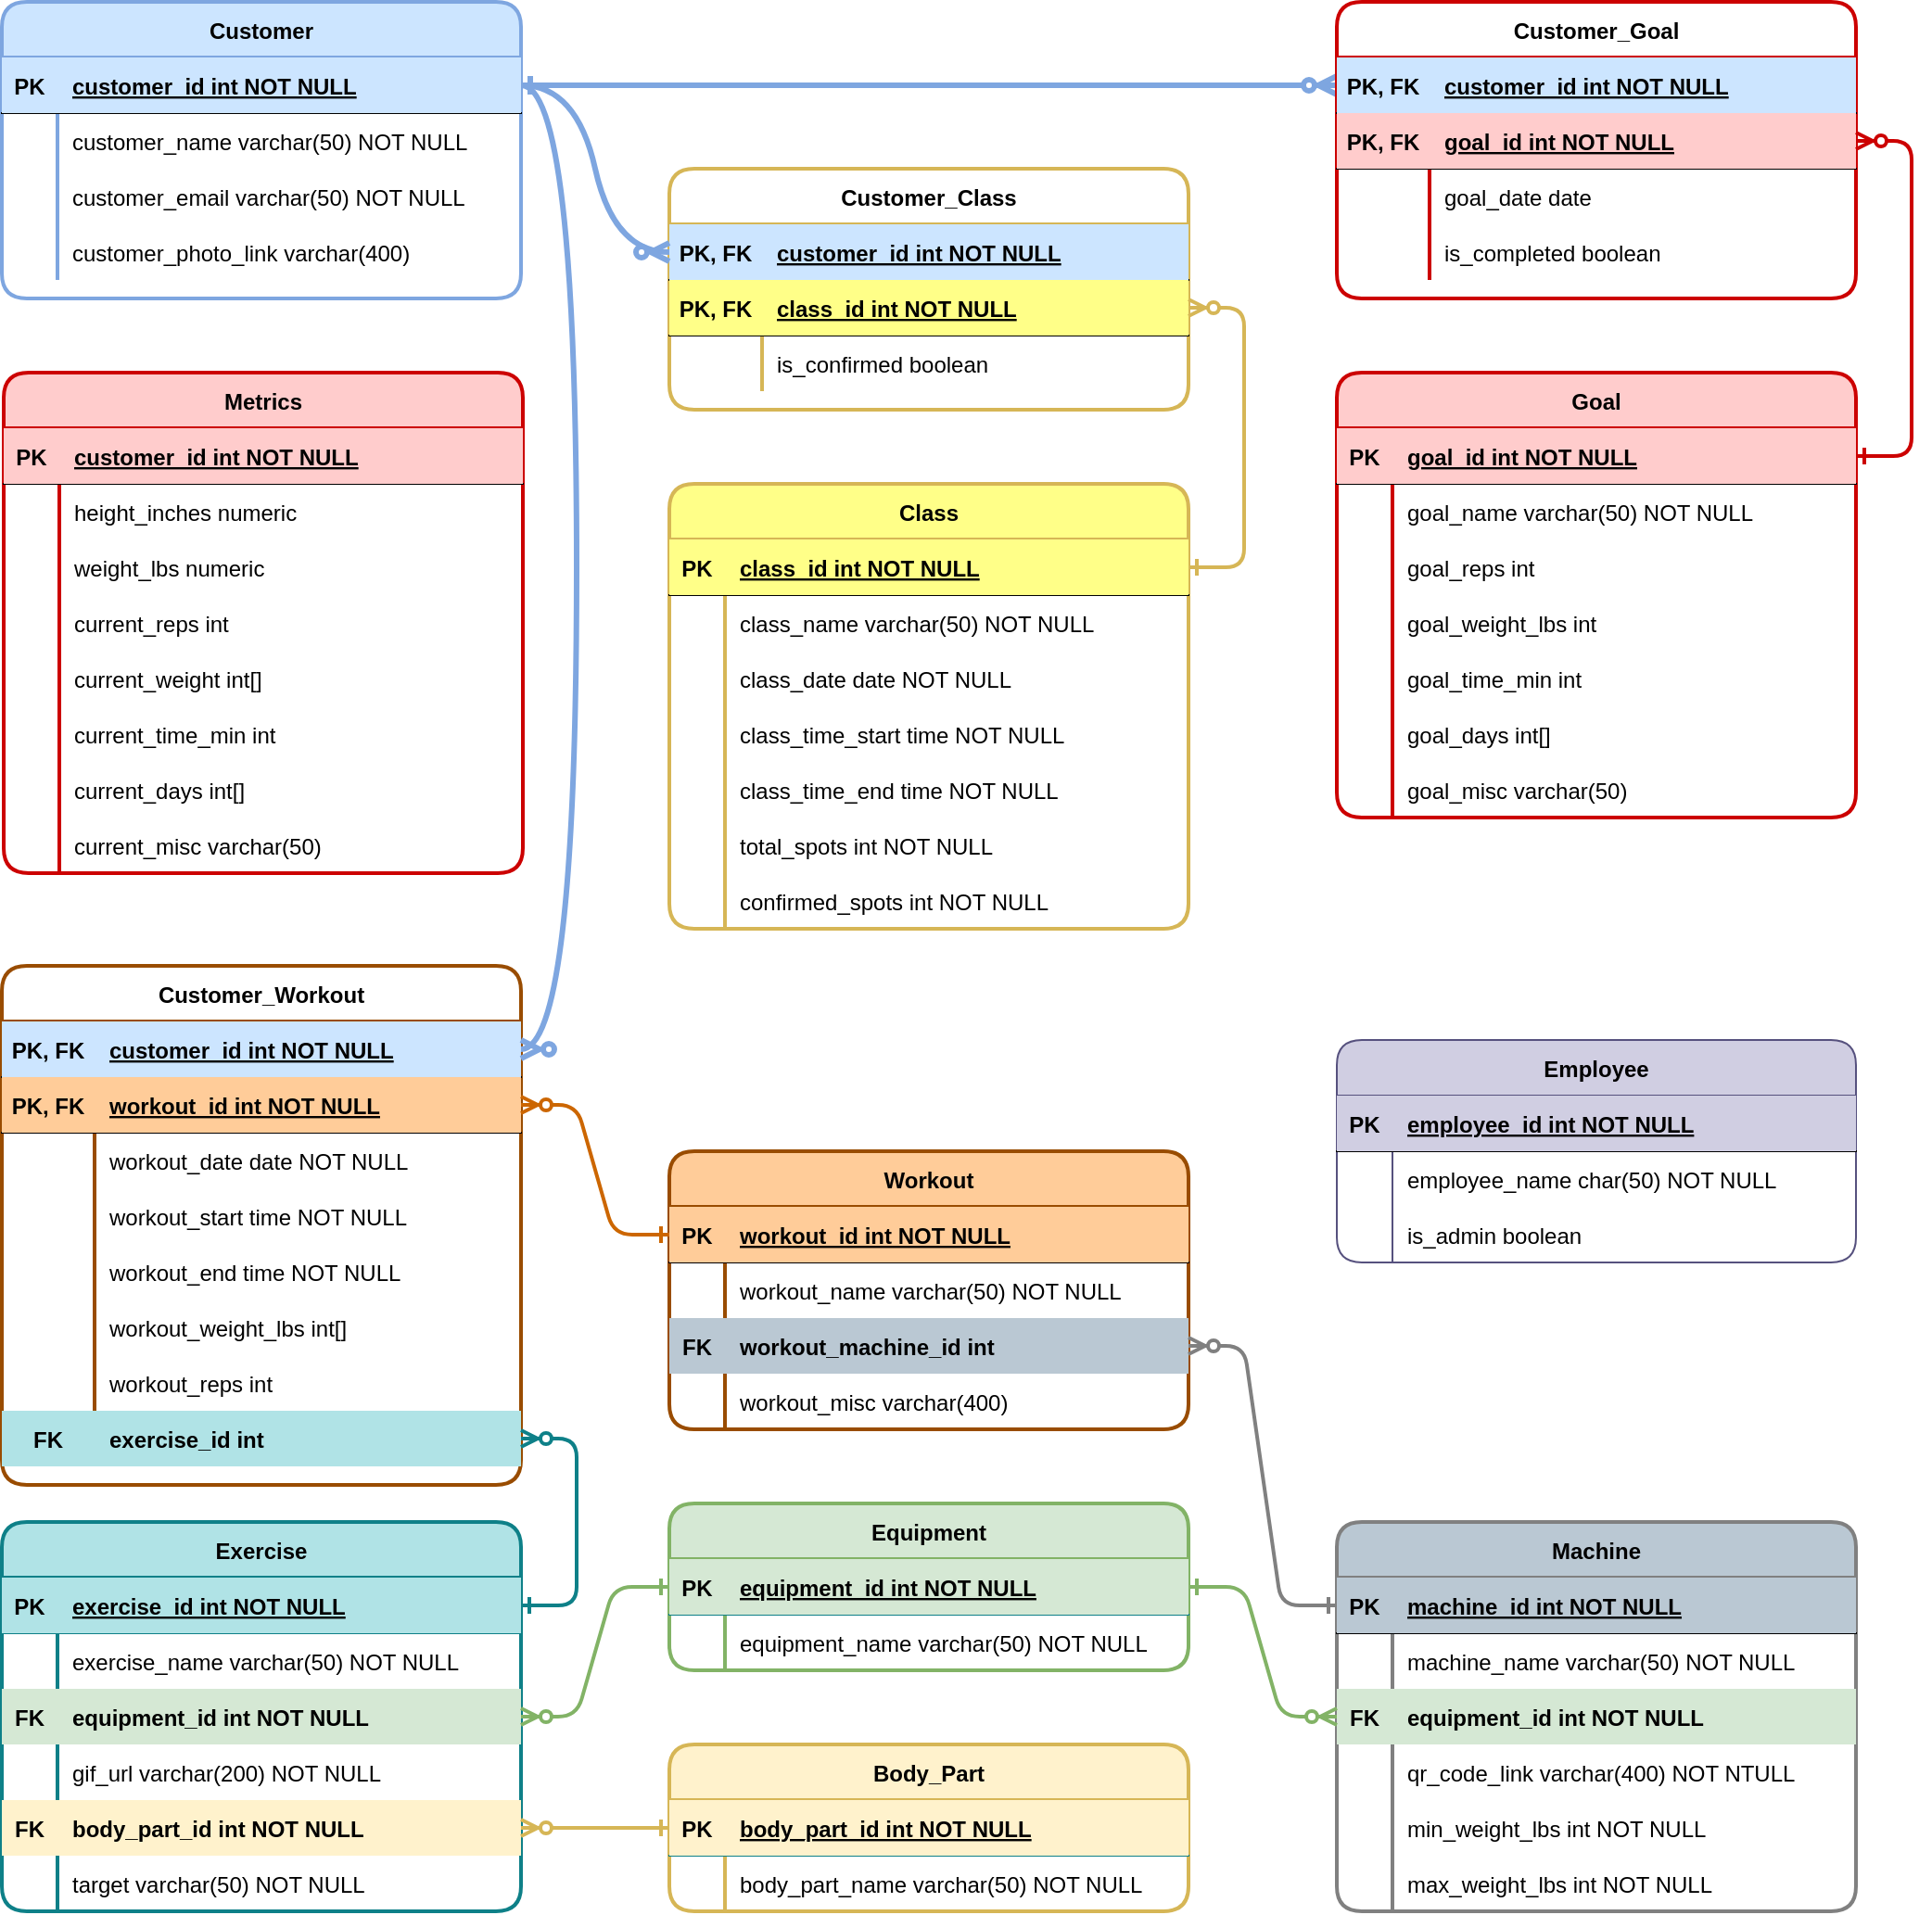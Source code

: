 <mxfile version="20.8.13" type="github">
  <diagram id="R2lEEEUBdFMjLlhIrx00" name="Page-1">
    <mxGraphModel dx="590" dy="973" grid="1" gridSize="10" guides="1" tooltips="1" connect="1" arrows="1" fold="1" page="1" pageScale="1" pageWidth="1700" pageHeight="1100" math="0" shadow="0" extFonts="Permanent Marker^https://fonts.googleapis.com/css?family=Permanent+Marker">
      <root>
        <mxCell id="0" />
        <mxCell id="1" parent="0" />
        <mxCell id="C-vyLk0tnHw3VtMMgP7b-1" value="" style="edgeStyle=entityRelationEdgeStyle;endArrow=ERzeroToMany;startArrow=ERone;endFill=1;startFill=0;strokeWidth=3;fillColor=#cce5ff;strokeColor=#7EA6E0;curved=1;" parent="1" source="C-vyLk0tnHw3VtMMgP7b-24" target="C-vyLk0tnHw3VtMMgP7b-3" edge="1">
          <mxGeometry width="100" height="100" relative="1" as="geometry">
            <mxPoint x="340" y="720" as="sourcePoint" />
            <mxPoint x="440" y="620" as="targetPoint" />
          </mxGeometry>
        </mxCell>
        <mxCell id="C-vyLk0tnHw3VtMMgP7b-2" value="Customer_Goal" style="shape=table;startSize=30;container=1;collapsible=1;childLayout=tableLayout;fixedRows=1;rowLines=0;fontStyle=1;align=center;resizeLast=1;rounded=1;strokeColor=#CC0000;strokeWidth=2;" parent="1" vertex="1">
          <mxGeometry x="760" y="40" width="280" height="160" as="geometry" />
        </mxCell>
        <mxCell id="C-vyLk0tnHw3VtMMgP7b-3" value="" style="shape=partialRectangle;collapsible=0;dropTarget=0;pointerEvents=0;fillColor=none;points=[[0,0.5],[1,0.5]];portConstraint=eastwest;top=0;left=0;right=0;bottom=1;" parent="C-vyLk0tnHw3VtMMgP7b-2" vertex="1">
          <mxGeometry y="30" width="280" height="30" as="geometry" />
        </mxCell>
        <mxCell id="C-vyLk0tnHw3VtMMgP7b-4" value="PK, FK" style="shape=partialRectangle;overflow=hidden;connectable=0;fillColor=#cce5ff;top=0;left=0;bottom=0;right=0;fontStyle=1;strokeColor=#36393d;" parent="C-vyLk0tnHw3VtMMgP7b-3" vertex="1">
          <mxGeometry width="50" height="30" as="geometry">
            <mxRectangle width="50" height="30" as="alternateBounds" />
          </mxGeometry>
        </mxCell>
        <mxCell id="C-vyLk0tnHw3VtMMgP7b-5" value="customer_id int NOT NULL " style="shape=partialRectangle;overflow=hidden;connectable=0;fillColor=#cce5ff;top=0;left=0;bottom=0;right=0;align=left;spacingLeft=6;fontStyle=5;strokeColor=#36393d;" parent="C-vyLk0tnHw3VtMMgP7b-3" vertex="1">
          <mxGeometry x="50" width="230" height="30" as="geometry">
            <mxRectangle width="230" height="30" as="alternateBounds" />
          </mxGeometry>
        </mxCell>
        <mxCell id="Ex6N4idL1jnf6mlHavYY-10" style="shape=partialRectangle;collapsible=0;dropTarget=0;pointerEvents=0;fillColor=none;points=[[0,0.5],[1,0.5]];portConstraint=eastwest;top=0;left=0;right=0;bottom=1;" vertex="1" parent="C-vyLk0tnHw3VtMMgP7b-2">
          <mxGeometry y="60" width="280" height="30" as="geometry" />
        </mxCell>
        <mxCell id="Ex6N4idL1jnf6mlHavYY-11" value="PK, FK" style="shape=partialRectangle;overflow=hidden;connectable=0;fillColor=#ffcccc;top=0;left=0;bottom=0;right=0;fontStyle=1;strokeColor=#36393d;" vertex="1" parent="Ex6N4idL1jnf6mlHavYY-10">
          <mxGeometry width="50" height="30" as="geometry">
            <mxRectangle width="50" height="30" as="alternateBounds" />
          </mxGeometry>
        </mxCell>
        <mxCell id="Ex6N4idL1jnf6mlHavYY-12" value="goal_id int NOT NULL" style="shape=partialRectangle;overflow=hidden;connectable=0;fillColor=#ffcccc;top=0;left=0;bottom=0;right=0;align=left;spacingLeft=6;fontStyle=5;strokeColor=#36393d;" vertex="1" parent="Ex6N4idL1jnf6mlHavYY-10">
          <mxGeometry x="50" width="230" height="30" as="geometry">
            <mxRectangle width="230" height="30" as="alternateBounds" />
          </mxGeometry>
        </mxCell>
        <mxCell id="C-vyLk0tnHw3VtMMgP7b-6" value="" style="shape=partialRectangle;collapsible=0;dropTarget=0;pointerEvents=0;fillColor=none;points=[[0,0.5],[1,0.5]];portConstraint=eastwest;top=0;left=0;right=0;bottom=0;" parent="C-vyLk0tnHw3VtMMgP7b-2" vertex="1">
          <mxGeometry y="90" width="280" height="30" as="geometry" />
        </mxCell>
        <mxCell id="C-vyLk0tnHw3VtMMgP7b-7" value="" style="shape=partialRectangle;overflow=hidden;connectable=0;fillColor=none;top=0;left=0;bottom=0;right=0;fontStyle=1" parent="C-vyLk0tnHw3VtMMgP7b-6" vertex="1">
          <mxGeometry width="50" height="30" as="geometry">
            <mxRectangle width="50" height="30" as="alternateBounds" />
          </mxGeometry>
        </mxCell>
        <mxCell id="C-vyLk0tnHw3VtMMgP7b-8" value="goal_date date" style="shape=partialRectangle;overflow=hidden;connectable=0;fillColor=none;top=0;left=0;bottom=0;right=0;align=left;spacingLeft=6;fontStyle=0" parent="C-vyLk0tnHw3VtMMgP7b-6" vertex="1">
          <mxGeometry x="50" width="230" height="30" as="geometry">
            <mxRectangle width="230" height="30" as="alternateBounds" />
          </mxGeometry>
        </mxCell>
        <mxCell id="Ex6N4idL1jnf6mlHavYY-176" style="shape=partialRectangle;collapsible=0;dropTarget=0;pointerEvents=0;fillColor=none;points=[[0,0.5],[1,0.5]];portConstraint=eastwest;top=0;left=0;right=0;bottom=0;" vertex="1" parent="C-vyLk0tnHw3VtMMgP7b-2">
          <mxGeometry y="120" width="280" height="30" as="geometry" />
        </mxCell>
        <mxCell id="Ex6N4idL1jnf6mlHavYY-177" style="shape=partialRectangle;overflow=hidden;connectable=0;fillColor=none;top=0;left=0;bottom=0;right=0;fontStyle=1" vertex="1" parent="Ex6N4idL1jnf6mlHavYY-176">
          <mxGeometry width="50" height="30" as="geometry">
            <mxRectangle width="50" height="30" as="alternateBounds" />
          </mxGeometry>
        </mxCell>
        <mxCell id="Ex6N4idL1jnf6mlHavYY-178" value="is_completed boolean" style="shape=partialRectangle;overflow=hidden;connectable=0;fillColor=none;top=0;left=0;bottom=0;right=0;align=left;spacingLeft=6;fontStyle=0" vertex="1" parent="Ex6N4idL1jnf6mlHavYY-176">
          <mxGeometry x="50" width="230" height="30" as="geometry">
            <mxRectangle width="230" height="30" as="alternateBounds" />
          </mxGeometry>
        </mxCell>
        <mxCell id="C-vyLk0tnHw3VtMMgP7b-13" value="Goal" style="shape=table;startSize=30;container=1;collapsible=1;childLayout=tableLayout;fixedRows=1;rowLines=0;fontStyle=1;align=center;resizeLast=1;rounded=1;fillColor=#ffcccc;strokeColor=#CC0000;strokeWidth=2;" parent="1" vertex="1">
          <mxGeometry x="760" y="240" width="280" height="240" as="geometry" />
        </mxCell>
        <mxCell id="C-vyLk0tnHw3VtMMgP7b-14" value="" style="shape=partialRectangle;collapsible=0;dropTarget=0;pointerEvents=0;fillColor=none;points=[[0,0.5],[1,0.5]];portConstraint=eastwest;top=0;left=0;right=0;bottom=1;" parent="C-vyLk0tnHw3VtMMgP7b-13" vertex="1">
          <mxGeometry y="30" width="280" height="30" as="geometry" />
        </mxCell>
        <mxCell id="C-vyLk0tnHw3VtMMgP7b-15" value="PK" style="shape=partialRectangle;overflow=hidden;connectable=0;fillColor=#ffcccc;top=0;left=0;bottom=0;right=0;fontStyle=1;strokeColor=#36393d;" parent="C-vyLk0tnHw3VtMMgP7b-14" vertex="1">
          <mxGeometry width="30" height="30" as="geometry">
            <mxRectangle width="30" height="30" as="alternateBounds" />
          </mxGeometry>
        </mxCell>
        <mxCell id="C-vyLk0tnHw3VtMMgP7b-16" value="goal_id int NOT NULL " style="shape=partialRectangle;overflow=hidden;connectable=0;fillColor=#ffcccc;top=0;left=0;bottom=0;right=0;align=left;spacingLeft=6;fontStyle=5;strokeColor=#36393d;" parent="C-vyLk0tnHw3VtMMgP7b-14" vertex="1">
          <mxGeometry x="30" width="250" height="30" as="geometry">
            <mxRectangle width="250" height="30" as="alternateBounds" />
          </mxGeometry>
        </mxCell>
        <mxCell id="C-vyLk0tnHw3VtMMgP7b-17" value="" style="shape=partialRectangle;collapsible=0;dropTarget=0;pointerEvents=0;fillColor=none;points=[[0,0.5],[1,0.5]];portConstraint=eastwest;top=0;left=0;right=0;bottom=0;" parent="C-vyLk0tnHw3VtMMgP7b-13" vertex="1">
          <mxGeometry y="60" width="280" height="30" as="geometry" />
        </mxCell>
        <mxCell id="C-vyLk0tnHw3VtMMgP7b-18" value="" style="shape=partialRectangle;overflow=hidden;connectable=0;fillColor=none;top=0;left=0;bottom=0;right=0;" parent="C-vyLk0tnHw3VtMMgP7b-17" vertex="1">
          <mxGeometry width="30" height="30" as="geometry">
            <mxRectangle width="30" height="30" as="alternateBounds" />
          </mxGeometry>
        </mxCell>
        <mxCell id="C-vyLk0tnHw3VtMMgP7b-19" value="goal_name varchar(50) NOT NULL" style="shape=partialRectangle;overflow=hidden;connectable=0;fillColor=none;top=0;left=0;bottom=0;right=0;align=left;spacingLeft=6;" parent="C-vyLk0tnHw3VtMMgP7b-17" vertex="1">
          <mxGeometry x="30" width="250" height="30" as="geometry">
            <mxRectangle width="250" height="30" as="alternateBounds" />
          </mxGeometry>
        </mxCell>
        <mxCell id="C-vyLk0tnHw3VtMMgP7b-20" value="" style="shape=partialRectangle;collapsible=0;dropTarget=0;pointerEvents=0;fillColor=none;points=[[0,0.5],[1,0.5]];portConstraint=eastwest;top=0;left=0;right=0;bottom=0;" parent="C-vyLk0tnHw3VtMMgP7b-13" vertex="1">
          <mxGeometry y="90" width="280" height="30" as="geometry" />
        </mxCell>
        <mxCell id="C-vyLk0tnHw3VtMMgP7b-21" value="" style="shape=partialRectangle;overflow=hidden;connectable=0;fillColor=none;top=0;left=0;bottom=0;right=0;" parent="C-vyLk0tnHw3VtMMgP7b-20" vertex="1">
          <mxGeometry width="30" height="30" as="geometry">
            <mxRectangle width="30" height="30" as="alternateBounds" />
          </mxGeometry>
        </mxCell>
        <mxCell id="C-vyLk0tnHw3VtMMgP7b-22" value="goal_reps int" style="shape=partialRectangle;overflow=hidden;connectable=0;fillColor=none;top=0;left=0;bottom=0;right=0;align=left;spacingLeft=6;" parent="C-vyLk0tnHw3VtMMgP7b-20" vertex="1">
          <mxGeometry x="30" width="250" height="30" as="geometry">
            <mxRectangle width="250" height="30" as="alternateBounds" />
          </mxGeometry>
        </mxCell>
        <mxCell id="Ex6N4idL1jnf6mlHavYY-27" style="shape=partialRectangle;collapsible=0;dropTarget=0;pointerEvents=0;fillColor=none;points=[[0,0.5],[1,0.5]];portConstraint=eastwest;top=0;left=0;right=0;bottom=0;" vertex="1" parent="C-vyLk0tnHw3VtMMgP7b-13">
          <mxGeometry y="120" width="280" height="30" as="geometry" />
        </mxCell>
        <mxCell id="Ex6N4idL1jnf6mlHavYY-28" style="shape=partialRectangle;overflow=hidden;connectable=0;fillColor=none;top=0;left=0;bottom=0;right=0;" vertex="1" parent="Ex6N4idL1jnf6mlHavYY-27">
          <mxGeometry width="30" height="30" as="geometry">
            <mxRectangle width="30" height="30" as="alternateBounds" />
          </mxGeometry>
        </mxCell>
        <mxCell id="Ex6N4idL1jnf6mlHavYY-29" value="goal_weight_lbs int" style="shape=partialRectangle;overflow=hidden;connectable=0;fillColor=none;top=0;left=0;bottom=0;right=0;align=left;spacingLeft=6;" vertex="1" parent="Ex6N4idL1jnf6mlHavYY-27">
          <mxGeometry x="30" width="250" height="30" as="geometry">
            <mxRectangle width="250" height="30" as="alternateBounds" />
          </mxGeometry>
        </mxCell>
        <mxCell id="Ex6N4idL1jnf6mlHavYY-30" style="shape=partialRectangle;collapsible=0;dropTarget=0;pointerEvents=0;fillColor=none;points=[[0,0.5],[1,0.5]];portConstraint=eastwest;top=0;left=0;right=0;bottom=0;" vertex="1" parent="C-vyLk0tnHw3VtMMgP7b-13">
          <mxGeometry y="150" width="280" height="30" as="geometry" />
        </mxCell>
        <mxCell id="Ex6N4idL1jnf6mlHavYY-31" style="shape=partialRectangle;overflow=hidden;connectable=0;fillColor=none;top=0;left=0;bottom=0;right=0;" vertex="1" parent="Ex6N4idL1jnf6mlHavYY-30">
          <mxGeometry width="30" height="30" as="geometry">
            <mxRectangle width="30" height="30" as="alternateBounds" />
          </mxGeometry>
        </mxCell>
        <mxCell id="Ex6N4idL1jnf6mlHavYY-32" value="goal_time_min int" style="shape=partialRectangle;overflow=hidden;connectable=0;fillColor=none;top=0;left=0;bottom=0;right=0;align=left;spacingLeft=6;" vertex="1" parent="Ex6N4idL1jnf6mlHavYY-30">
          <mxGeometry x="30" width="250" height="30" as="geometry">
            <mxRectangle width="250" height="30" as="alternateBounds" />
          </mxGeometry>
        </mxCell>
        <mxCell id="Ex6N4idL1jnf6mlHavYY-33" style="shape=partialRectangle;collapsible=0;dropTarget=0;pointerEvents=0;fillColor=none;points=[[0,0.5],[1,0.5]];portConstraint=eastwest;top=0;left=0;right=0;bottom=0;" vertex="1" parent="C-vyLk0tnHw3VtMMgP7b-13">
          <mxGeometry y="180" width="280" height="30" as="geometry" />
        </mxCell>
        <mxCell id="Ex6N4idL1jnf6mlHavYY-34" style="shape=partialRectangle;overflow=hidden;connectable=0;fillColor=none;top=0;left=0;bottom=0;right=0;" vertex="1" parent="Ex6N4idL1jnf6mlHavYY-33">
          <mxGeometry width="30" height="30" as="geometry">
            <mxRectangle width="30" height="30" as="alternateBounds" />
          </mxGeometry>
        </mxCell>
        <mxCell id="Ex6N4idL1jnf6mlHavYY-35" value="goal_days int[]" style="shape=partialRectangle;overflow=hidden;connectable=0;fillColor=none;top=0;left=0;bottom=0;right=0;align=left;spacingLeft=6;" vertex="1" parent="Ex6N4idL1jnf6mlHavYY-33">
          <mxGeometry x="30" width="250" height="30" as="geometry">
            <mxRectangle width="250" height="30" as="alternateBounds" />
          </mxGeometry>
        </mxCell>
        <mxCell id="Ex6N4idL1jnf6mlHavYY-36" style="shape=partialRectangle;collapsible=0;dropTarget=0;pointerEvents=0;fillColor=none;points=[[0,0.5],[1,0.5]];portConstraint=eastwest;top=0;left=0;right=0;bottom=0;" vertex="1" parent="C-vyLk0tnHw3VtMMgP7b-13">
          <mxGeometry y="210" width="280" height="30" as="geometry" />
        </mxCell>
        <mxCell id="Ex6N4idL1jnf6mlHavYY-37" style="shape=partialRectangle;overflow=hidden;connectable=0;fillColor=none;top=0;left=0;bottom=0;right=0;" vertex="1" parent="Ex6N4idL1jnf6mlHavYY-36">
          <mxGeometry width="30" height="30" as="geometry">
            <mxRectangle width="30" height="30" as="alternateBounds" />
          </mxGeometry>
        </mxCell>
        <mxCell id="Ex6N4idL1jnf6mlHavYY-38" value="goal_misc varchar(50)" style="shape=partialRectangle;overflow=hidden;connectable=0;fillColor=none;top=0;left=0;bottom=0;right=0;align=left;spacingLeft=6;" vertex="1" parent="Ex6N4idL1jnf6mlHavYY-36">
          <mxGeometry x="30" width="250" height="30" as="geometry">
            <mxRectangle width="250" height="30" as="alternateBounds" />
          </mxGeometry>
        </mxCell>
        <mxCell id="C-vyLk0tnHw3VtMMgP7b-23" value="Customer" style="shape=table;startSize=30;container=1;collapsible=1;childLayout=tableLayout;fixedRows=1;rowLines=0;fontStyle=1;align=center;resizeLast=1;fillColor=#cce5ff;strokeColor=#7EA6E0;rounded=1;strokeWidth=2;" parent="1" vertex="1">
          <mxGeometry x="40" y="40" width="280" height="160" as="geometry" />
        </mxCell>
        <mxCell id="C-vyLk0tnHw3VtMMgP7b-24" value="" style="shape=partialRectangle;collapsible=0;dropTarget=0;pointerEvents=0;fillColor=none;points=[[0,0.5],[1,0.5]];portConstraint=eastwest;top=0;left=0;right=0;bottom=1;" parent="C-vyLk0tnHw3VtMMgP7b-23" vertex="1">
          <mxGeometry y="30" width="280" height="30" as="geometry" />
        </mxCell>
        <mxCell id="C-vyLk0tnHw3VtMMgP7b-25" value="PK" style="shape=partialRectangle;overflow=hidden;connectable=0;fillColor=#cce5ff;top=0;left=0;bottom=0;right=0;fontStyle=1;strokeColor=#36393d;" parent="C-vyLk0tnHw3VtMMgP7b-24" vertex="1">
          <mxGeometry width="30" height="30" as="geometry">
            <mxRectangle width="30" height="30" as="alternateBounds" />
          </mxGeometry>
        </mxCell>
        <mxCell id="C-vyLk0tnHw3VtMMgP7b-26" value="customer_id int NOT NULL " style="shape=partialRectangle;overflow=hidden;connectable=0;fillColor=#cce5ff;top=0;left=0;bottom=0;right=0;align=left;spacingLeft=6;fontStyle=5;strokeColor=#36393d;" parent="C-vyLk0tnHw3VtMMgP7b-24" vertex="1">
          <mxGeometry x="30" width="250" height="30" as="geometry">
            <mxRectangle width="250" height="30" as="alternateBounds" />
          </mxGeometry>
        </mxCell>
        <mxCell id="C-vyLk0tnHw3VtMMgP7b-27" value="" style="shape=partialRectangle;collapsible=0;dropTarget=0;pointerEvents=0;fillColor=none;points=[[0,0.5],[1,0.5]];portConstraint=eastwest;top=0;left=0;right=0;bottom=0;" parent="C-vyLk0tnHw3VtMMgP7b-23" vertex="1">
          <mxGeometry y="60" width="280" height="30" as="geometry" />
        </mxCell>
        <mxCell id="C-vyLk0tnHw3VtMMgP7b-28" value="" style="shape=partialRectangle;overflow=hidden;connectable=0;fillColor=none;top=0;left=0;bottom=0;right=0;" parent="C-vyLk0tnHw3VtMMgP7b-27" vertex="1">
          <mxGeometry width="30" height="30" as="geometry">
            <mxRectangle width="30" height="30" as="alternateBounds" />
          </mxGeometry>
        </mxCell>
        <mxCell id="C-vyLk0tnHw3VtMMgP7b-29" value="customer_name varchar(50) NOT NULL" style="shape=partialRectangle;overflow=hidden;connectable=0;fillColor=none;top=0;left=0;bottom=0;right=0;align=left;spacingLeft=6;" parent="C-vyLk0tnHw3VtMMgP7b-27" vertex="1">
          <mxGeometry x="30" width="250" height="30" as="geometry">
            <mxRectangle width="250" height="30" as="alternateBounds" />
          </mxGeometry>
        </mxCell>
        <mxCell id="Ex6N4idL1jnf6mlHavYY-1" style="shape=partialRectangle;collapsible=0;dropTarget=0;pointerEvents=0;fillColor=none;points=[[0,0.5],[1,0.5]];portConstraint=eastwest;top=0;left=0;right=0;bottom=0;" vertex="1" parent="C-vyLk0tnHw3VtMMgP7b-23">
          <mxGeometry y="90" width="280" height="30" as="geometry" />
        </mxCell>
        <mxCell id="Ex6N4idL1jnf6mlHavYY-2" style="shape=partialRectangle;overflow=hidden;connectable=0;fillColor=none;top=0;left=0;bottom=0;right=0;" vertex="1" parent="Ex6N4idL1jnf6mlHavYY-1">
          <mxGeometry width="30" height="30" as="geometry">
            <mxRectangle width="30" height="30" as="alternateBounds" />
          </mxGeometry>
        </mxCell>
        <mxCell id="Ex6N4idL1jnf6mlHavYY-3" value="customer_email varchar(50) NOT NULL" style="shape=partialRectangle;overflow=hidden;connectable=0;fillColor=none;top=0;left=0;bottom=0;right=0;align=left;spacingLeft=6;" vertex="1" parent="Ex6N4idL1jnf6mlHavYY-1">
          <mxGeometry x="30" width="250" height="30" as="geometry">
            <mxRectangle width="250" height="30" as="alternateBounds" />
          </mxGeometry>
        </mxCell>
        <mxCell id="Ex6N4idL1jnf6mlHavYY-7" style="shape=partialRectangle;collapsible=0;dropTarget=0;pointerEvents=0;fillColor=none;points=[[0,0.5],[1,0.5]];portConstraint=eastwest;top=0;left=0;right=0;bottom=0;" vertex="1" parent="C-vyLk0tnHw3VtMMgP7b-23">
          <mxGeometry y="120" width="280" height="30" as="geometry" />
        </mxCell>
        <mxCell id="Ex6N4idL1jnf6mlHavYY-8" style="shape=partialRectangle;overflow=hidden;connectable=0;fillColor=none;top=0;left=0;bottom=0;right=0;" vertex="1" parent="Ex6N4idL1jnf6mlHavYY-7">
          <mxGeometry width="30" height="30" as="geometry">
            <mxRectangle width="30" height="30" as="alternateBounds" />
          </mxGeometry>
        </mxCell>
        <mxCell id="Ex6N4idL1jnf6mlHavYY-9" value="customer_photo_link varchar(400)" style="shape=partialRectangle;overflow=hidden;connectable=0;fillColor=none;top=0;left=0;bottom=0;right=0;align=left;spacingLeft=6;" vertex="1" parent="Ex6N4idL1jnf6mlHavYY-7">
          <mxGeometry x="30" width="250" height="30" as="geometry">
            <mxRectangle width="250" height="30" as="alternateBounds" />
          </mxGeometry>
        </mxCell>
        <mxCell id="C-vyLk0tnHw3VtMMgP7b-12" value="" style="edgeStyle=entityRelationEdgeStyle;endArrow=ERzeroToMany;startArrow=ERone;endFill=1;startFill=0;strokeColor=#CC0000;strokeWidth=2;" parent="1" source="C-vyLk0tnHw3VtMMgP7b-14" target="Ex6N4idL1jnf6mlHavYY-10" edge="1">
          <mxGeometry width="100" height="100" relative="1" as="geometry">
            <mxPoint x="400" y="180" as="sourcePoint" />
            <mxPoint x="520" y="85" as="targetPoint" />
          </mxGeometry>
        </mxCell>
        <mxCell id="Ex6N4idL1jnf6mlHavYY-39" value="Workout" style="shape=table;startSize=30;container=1;collapsible=1;childLayout=tableLayout;fixedRows=1;rowLines=0;fontStyle=1;align=center;resizeLast=1;rounded=1;fillColor=#ffcc99;strokeColor=#994C00;strokeWidth=2;" vertex="1" parent="1">
          <mxGeometry x="400" y="660" width="280" height="150" as="geometry" />
        </mxCell>
        <mxCell id="Ex6N4idL1jnf6mlHavYY-40" value="" style="shape=partialRectangle;collapsible=0;dropTarget=0;pointerEvents=0;fillColor=none;points=[[0,0.5],[1,0.5]];portConstraint=eastwest;top=0;left=0;right=0;bottom=1;" vertex="1" parent="Ex6N4idL1jnf6mlHavYY-39">
          <mxGeometry y="30" width="280" height="30" as="geometry" />
        </mxCell>
        <mxCell id="Ex6N4idL1jnf6mlHavYY-41" value="PK" style="shape=partialRectangle;overflow=hidden;connectable=0;fillColor=#ffcc99;top=0;left=0;bottom=0;right=0;fontStyle=1;strokeColor=#36393d;" vertex="1" parent="Ex6N4idL1jnf6mlHavYY-40">
          <mxGeometry width="30" height="30" as="geometry">
            <mxRectangle width="30" height="30" as="alternateBounds" />
          </mxGeometry>
        </mxCell>
        <mxCell id="Ex6N4idL1jnf6mlHavYY-42" value="workout_id int NOT NULL " style="shape=partialRectangle;overflow=hidden;connectable=0;fillColor=#ffcc99;top=0;left=0;bottom=0;right=0;align=left;spacingLeft=6;fontStyle=5;strokeColor=#36393d;" vertex="1" parent="Ex6N4idL1jnf6mlHavYY-40">
          <mxGeometry x="30" width="250" height="30" as="geometry">
            <mxRectangle width="250" height="30" as="alternateBounds" />
          </mxGeometry>
        </mxCell>
        <mxCell id="Ex6N4idL1jnf6mlHavYY-43" value="" style="shape=partialRectangle;collapsible=0;dropTarget=0;pointerEvents=0;fillColor=none;points=[[0,0.5],[1,0.5]];portConstraint=eastwest;top=0;left=0;right=0;bottom=0;" vertex="1" parent="Ex6N4idL1jnf6mlHavYY-39">
          <mxGeometry y="60" width="280" height="30" as="geometry" />
        </mxCell>
        <mxCell id="Ex6N4idL1jnf6mlHavYY-44" value="" style="shape=partialRectangle;overflow=hidden;connectable=0;fillColor=none;top=0;left=0;bottom=0;right=0;" vertex="1" parent="Ex6N4idL1jnf6mlHavYY-43">
          <mxGeometry width="30" height="30" as="geometry">
            <mxRectangle width="30" height="30" as="alternateBounds" />
          </mxGeometry>
        </mxCell>
        <mxCell id="Ex6N4idL1jnf6mlHavYY-45" value="workout_name varchar(50) NOT NULL" style="shape=partialRectangle;overflow=hidden;connectable=0;fillColor=none;top=0;left=0;bottom=0;right=0;align=left;spacingLeft=6;" vertex="1" parent="Ex6N4idL1jnf6mlHavYY-43">
          <mxGeometry x="30" width="250" height="30" as="geometry">
            <mxRectangle width="250" height="30" as="alternateBounds" />
          </mxGeometry>
        </mxCell>
        <mxCell id="Ex6N4idL1jnf6mlHavYY-55" style="shape=partialRectangle;collapsible=0;dropTarget=0;pointerEvents=0;fillColor=none;points=[[0,0.5],[1,0.5]];portConstraint=eastwest;top=0;left=0;right=0;bottom=0;" vertex="1" parent="Ex6N4idL1jnf6mlHavYY-39">
          <mxGeometry y="90" width="280" height="30" as="geometry" />
        </mxCell>
        <mxCell id="Ex6N4idL1jnf6mlHavYY-56" value="FK" style="shape=partialRectangle;overflow=hidden;connectable=0;fillColor=#bac8d3;top=0;left=0;bottom=0;right=0;strokeColor=#23445d;fontStyle=1" vertex="1" parent="Ex6N4idL1jnf6mlHavYY-55">
          <mxGeometry width="30" height="30" as="geometry">
            <mxRectangle width="30" height="30" as="alternateBounds" />
          </mxGeometry>
        </mxCell>
        <mxCell id="Ex6N4idL1jnf6mlHavYY-57" value="workout_machine_id int" style="shape=partialRectangle;overflow=hidden;connectable=0;fillColor=#bac8d3;top=0;left=0;bottom=0;right=0;align=left;spacingLeft=6;strokeColor=#23445d;fontStyle=1" vertex="1" parent="Ex6N4idL1jnf6mlHavYY-55">
          <mxGeometry x="30" width="250" height="30" as="geometry">
            <mxRectangle width="250" height="30" as="alternateBounds" />
          </mxGeometry>
        </mxCell>
        <mxCell id="Ex6N4idL1jnf6mlHavYY-58" style="shape=partialRectangle;collapsible=0;dropTarget=0;pointerEvents=0;fillColor=none;points=[[0,0.5],[1,0.5]];portConstraint=eastwest;top=0;left=0;right=0;bottom=0;" vertex="1" parent="Ex6N4idL1jnf6mlHavYY-39">
          <mxGeometry y="120" width="280" height="30" as="geometry" />
        </mxCell>
        <mxCell id="Ex6N4idL1jnf6mlHavYY-59" style="shape=partialRectangle;overflow=hidden;connectable=0;fillColor=none;top=0;left=0;bottom=0;right=0;" vertex="1" parent="Ex6N4idL1jnf6mlHavYY-58">
          <mxGeometry width="30" height="30" as="geometry">
            <mxRectangle width="30" height="30" as="alternateBounds" />
          </mxGeometry>
        </mxCell>
        <mxCell id="Ex6N4idL1jnf6mlHavYY-60" value="workout_misc varchar(400)" style="shape=partialRectangle;overflow=hidden;connectable=0;fillColor=none;top=0;left=0;bottom=0;right=0;align=left;spacingLeft=6;" vertex="1" parent="Ex6N4idL1jnf6mlHavYY-58">
          <mxGeometry x="30" width="250" height="30" as="geometry">
            <mxRectangle width="250" height="30" as="alternateBounds" />
          </mxGeometry>
        </mxCell>
        <mxCell id="Ex6N4idL1jnf6mlHavYY-61" value="Customer_Workout" style="shape=table;startSize=30;container=1;collapsible=1;childLayout=tableLayout;fixedRows=1;rowLines=0;fontStyle=1;align=center;resizeLast=1;rounded=1;strokeColor=#994C00;strokeWidth=2;" vertex="1" parent="1">
          <mxGeometry x="40" y="560" width="280" height="280" as="geometry" />
        </mxCell>
        <mxCell id="Ex6N4idL1jnf6mlHavYY-65" style="shape=partialRectangle;collapsible=0;dropTarget=0;pointerEvents=0;fillColor=none;points=[[0,0.5],[1,0.5]];portConstraint=eastwest;top=0;left=0;right=0;bottom=1;" vertex="1" parent="Ex6N4idL1jnf6mlHavYY-61">
          <mxGeometry y="30" width="280" height="30" as="geometry" />
        </mxCell>
        <mxCell id="Ex6N4idL1jnf6mlHavYY-66" value="PK, FK" style="shape=partialRectangle;overflow=hidden;connectable=0;fillColor=#cce5ff;top=0;left=0;bottom=0;right=0;fontStyle=1;strokeColor=#36393d;" vertex="1" parent="Ex6N4idL1jnf6mlHavYY-65">
          <mxGeometry width="50" height="30" as="geometry">
            <mxRectangle width="50" height="30" as="alternateBounds" />
          </mxGeometry>
        </mxCell>
        <mxCell id="Ex6N4idL1jnf6mlHavYY-67" value="customer_id int NOT NULL" style="shape=partialRectangle;overflow=hidden;connectable=0;fillColor=#cce5ff;top=0;left=0;bottom=0;right=0;align=left;spacingLeft=6;fontStyle=5;strokeColor=#36393d;" vertex="1" parent="Ex6N4idL1jnf6mlHavYY-65">
          <mxGeometry x="50" width="230" height="30" as="geometry">
            <mxRectangle width="230" height="30" as="alternateBounds" />
          </mxGeometry>
        </mxCell>
        <mxCell id="Ex6N4idL1jnf6mlHavYY-62" value="" style="shape=partialRectangle;collapsible=0;dropTarget=0;pointerEvents=0;fillColor=none;points=[[0,0.5],[1,0.5]];portConstraint=eastwest;top=0;left=0;right=0;bottom=1;" vertex="1" parent="Ex6N4idL1jnf6mlHavYY-61">
          <mxGeometry y="60" width="280" height="30" as="geometry" />
        </mxCell>
        <mxCell id="Ex6N4idL1jnf6mlHavYY-63" value="PK, FK" style="shape=partialRectangle;overflow=hidden;connectable=0;fillColor=#ffcc99;top=0;left=0;bottom=0;right=0;fontStyle=1;strokeColor=#36393d;" vertex="1" parent="Ex6N4idL1jnf6mlHavYY-62">
          <mxGeometry width="50" height="30" as="geometry">
            <mxRectangle width="50" height="30" as="alternateBounds" />
          </mxGeometry>
        </mxCell>
        <mxCell id="Ex6N4idL1jnf6mlHavYY-64" value="workout_id int NOT NULL " style="shape=partialRectangle;overflow=hidden;connectable=0;fillColor=#ffcc99;top=0;left=0;bottom=0;right=0;align=left;spacingLeft=6;fontStyle=5;strokeColor=#36393d;" vertex="1" parent="Ex6N4idL1jnf6mlHavYY-62">
          <mxGeometry x="50" width="230" height="30" as="geometry">
            <mxRectangle width="230" height="30" as="alternateBounds" />
          </mxGeometry>
        </mxCell>
        <mxCell id="Ex6N4idL1jnf6mlHavYY-68" value="" style="shape=partialRectangle;collapsible=0;dropTarget=0;pointerEvents=0;fillColor=none;points=[[0,0.5],[1,0.5]];portConstraint=eastwest;top=0;left=0;right=0;bottom=0;" vertex="1" parent="Ex6N4idL1jnf6mlHavYY-61">
          <mxGeometry y="90" width="280" height="30" as="geometry" />
        </mxCell>
        <mxCell id="Ex6N4idL1jnf6mlHavYY-69" value="" style="shape=partialRectangle;overflow=hidden;connectable=0;fillColor=none;top=0;left=0;bottom=0;right=0;fontStyle=1" vertex="1" parent="Ex6N4idL1jnf6mlHavYY-68">
          <mxGeometry width="50" height="30" as="geometry">
            <mxRectangle width="50" height="30" as="alternateBounds" />
          </mxGeometry>
        </mxCell>
        <mxCell id="Ex6N4idL1jnf6mlHavYY-70" value="workout_date date NOT NULL" style="shape=partialRectangle;overflow=hidden;connectable=0;fillColor=none;top=0;left=0;bottom=0;right=0;align=left;spacingLeft=6;fontStyle=0" vertex="1" parent="Ex6N4idL1jnf6mlHavYY-68">
          <mxGeometry x="50" width="230" height="30" as="geometry">
            <mxRectangle width="230" height="30" as="alternateBounds" />
          </mxGeometry>
        </mxCell>
        <mxCell id="Ex6N4idL1jnf6mlHavYY-74" style="shape=partialRectangle;collapsible=0;dropTarget=0;pointerEvents=0;fillColor=none;points=[[0,0.5],[1,0.5]];portConstraint=eastwest;top=0;left=0;right=0;bottom=0;" vertex="1" parent="Ex6N4idL1jnf6mlHavYY-61">
          <mxGeometry y="120" width="280" height="30" as="geometry" />
        </mxCell>
        <mxCell id="Ex6N4idL1jnf6mlHavYY-75" style="shape=partialRectangle;overflow=hidden;connectable=0;fillColor=none;top=0;left=0;bottom=0;right=0;fontStyle=1" vertex="1" parent="Ex6N4idL1jnf6mlHavYY-74">
          <mxGeometry width="50" height="30" as="geometry">
            <mxRectangle width="50" height="30" as="alternateBounds" />
          </mxGeometry>
        </mxCell>
        <mxCell id="Ex6N4idL1jnf6mlHavYY-76" value="workout_start time NOT NULL" style="shape=partialRectangle;overflow=hidden;connectable=0;fillColor=none;top=0;left=0;bottom=0;right=0;align=left;spacingLeft=6;fontStyle=0" vertex="1" parent="Ex6N4idL1jnf6mlHavYY-74">
          <mxGeometry x="50" width="230" height="30" as="geometry">
            <mxRectangle width="230" height="30" as="alternateBounds" />
          </mxGeometry>
        </mxCell>
        <mxCell id="Ex6N4idL1jnf6mlHavYY-77" style="shape=partialRectangle;collapsible=0;dropTarget=0;pointerEvents=0;fillColor=none;points=[[0,0.5],[1,0.5]];portConstraint=eastwest;top=0;left=0;right=0;bottom=0;" vertex="1" parent="Ex6N4idL1jnf6mlHavYY-61">
          <mxGeometry y="150" width="280" height="30" as="geometry" />
        </mxCell>
        <mxCell id="Ex6N4idL1jnf6mlHavYY-78" style="shape=partialRectangle;overflow=hidden;connectable=0;fillColor=none;top=0;left=0;bottom=0;right=0;fontStyle=1" vertex="1" parent="Ex6N4idL1jnf6mlHavYY-77">
          <mxGeometry width="50" height="30" as="geometry">
            <mxRectangle width="50" height="30" as="alternateBounds" />
          </mxGeometry>
        </mxCell>
        <mxCell id="Ex6N4idL1jnf6mlHavYY-79" value="workout_end time NOT NULL" style="shape=partialRectangle;overflow=hidden;connectable=0;fillColor=none;top=0;left=0;bottom=0;right=0;align=left;spacingLeft=6;fontStyle=0" vertex="1" parent="Ex6N4idL1jnf6mlHavYY-77">
          <mxGeometry x="50" width="230" height="30" as="geometry">
            <mxRectangle width="230" height="30" as="alternateBounds" />
          </mxGeometry>
        </mxCell>
        <mxCell id="Ex6N4idL1jnf6mlHavYY-139" style="shape=partialRectangle;collapsible=0;dropTarget=0;pointerEvents=0;fillColor=none;points=[[0,0.5],[1,0.5]];portConstraint=eastwest;top=0;left=0;right=0;bottom=0;" vertex="1" parent="Ex6N4idL1jnf6mlHavYY-61">
          <mxGeometry y="180" width="280" height="30" as="geometry" />
        </mxCell>
        <mxCell id="Ex6N4idL1jnf6mlHavYY-140" style="shape=partialRectangle;overflow=hidden;connectable=0;fillColor=none;top=0;left=0;bottom=0;right=0;fontStyle=1" vertex="1" parent="Ex6N4idL1jnf6mlHavYY-139">
          <mxGeometry width="50" height="30" as="geometry">
            <mxRectangle width="50" height="30" as="alternateBounds" />
          </mxGeometry>
        </mxCell>
        <mxCell id="Ex6N4idL1jnf6mlHavYY-141" value="workout_weight_lbs int[]" style="shape=partialRectangle;overflow=hidden;connectable=0;fillColor=none;top=0;left=0;bottom=0;right=0;align=left;spacingLeft=6;fontStyle=0" vertex="1" parent="Ex6N4idL1jnf6mlHavYY-139">
          <mxGeometry x="50" width="230" height="30" as="geometry">
            <mxRectangle width="230" height="30" as="alternateBounds" />
          </mxGeometry>
        </mxCell>
        <mxCell id="Ex6N4idL1jnf6mlHavYY-142" style="shape=partialRectangle;collapsible=0;dropTarget=0;pointerEvents=0;fillColor=none;points=[[0,0.5],[1,0.5]];portConstraint=eastwest;top=0;left=0;right=0;bottom=0;" vertex="1" parent="Ex6N4idL1jnf6mlHavYY-61">
          <mxGeometry y="210" width="280" height="30" as="geometry" />
        </mxCell>
        <mxCell id="Ex6N4idL1jnf6mlHavYY-143" style="shape=partialRectangle;overflow=hidden;connectable=0;fillColor=none;top=0;left=0;bottom=0;right=0;fontStyle=1" vertex="1" parent="Ex6N4idL1jnf6mlHavYY-142">
          <mxGeometry width="50" height="30" as="geometry">
            <mxRectangle width="50" height="30" as="alternateBounds" />
          </mxGeometry>
        </mxCell>
        <mxCell id="Ex6N4idL1jnf6mlHavYY-144" value="workout_reps int" style="shape=partialRectangle;overflow=hidden;connectable=0;fillColor=none;top=0;left=0;bottom=0;right=0;align=left;spacingLeft=6;fontStyle=0" vertex="1" parent="Ex6N4idL1jnf6mlHavYY-142">
          <mxGeometry x="50" width="230" height="30" as="geometry">
            <mxRectangle width="230" height="30" as="alternateBounds" />
          </mxGeometry>
        </mxCell>
        <mxCell id="Ex6N4idL1jnf6mlHavYY-207" style="shape=partialRectangle;collapsible=0;dropTarget=0;pointerEvents=0;fillColor=none;points=[[0,0.5],[1,0.5]];portConstraint=eastwest;top=0;left=0;right=0;bottom=0;" vertex="1" parent="Ex6N4idL1jnf6mlHavYY-61">
          <mxGeometry y="240" width="280" height="30" as="geometry" />
        </mxCell>
        <mxCell id="Ex6N4idL1jnf6mlHavYY-208" value="FK" style="shape=partialRectangle;overflow=hidden;connectable=0;fillColor=#b0e3e6;top=0;left=0;bottom=0;right=0;fontStyle=1;strokeColor=#0e8088;" vertex="1" parent="Ex6N4idL1jnf6mlHavYY-207">
          <mxGeometry width="50" height="30" as="geometry">
            <mxRectangle width="50" height="30" as="alternateBounds" />
          </mxGeometry>
        </mxCell>
        <mxCell id="Ex6N4idL1jnf6mlHavYY-209" value="exercise_id int" style="shape=partialRectangle;overflow=hidden;connectable=0;fillColor=#b0e3e6;top=0;left=0;bottom=0;right=0;align=left;spacingLeft=6;fontStyle=1;strokeColor=#0e8088;" vertex="1" parent="Ex6N4idL1jnf6mlHavYY-207">
          <mxGeometry x="50" width="230" height="30" as="geometry">
            <mxRectangle width="230" height="30" as="alternateBounds" />
          </mxGeometry>
        </mxCell>
        <mxCell id="Ex6N4idL1jnf6mlHavYY-80" value="" style="edgeStyle=entityRelationEdgeStyle;endArrow=ERzeroToMany;startArrow=ERone;endFill=1;startFill=0;strokeWidth=3;fillColor=#cce5ff;strokeColor=#7EA6E0;curved=1;" edge="1" parent="1" source="C-vyLk0tnHw3VtMMgP7b-24" target="Ex6N4idL1jnf6mlHavYY-65">
          <mxGeometry width="100" height="100" relative="1" as="geometry">
            <mxPoint x="690" y="330" as="sourcePoint" />
            <mxPoint x="770" y="120" as="targetPoint" />
          </mxGeometry>
        </mxCell>
        <mxCell id="Ex6N4idL1jnf6mlHavYY-81" value="" style="edgeStyle=entityRelationEdgeStyle;endArrow=ERzeroToMany;startArrow=ERone;endFill=1;startFill=0;strokeColor=#CC6600;strokeWidth=2;" edge="1" parent="1" source="Ex6N4idL1jnf6mlHavYY-40" target="Ex6N4idL1jnf6mlHavYY-62">
          <mxGeometry width="100" height="100" relative="1" as="geometry">
            <mxPoint x="500" y="780" as="sourcePoint" />
            <mxPoint x="580" y="570" as="targetPoint" />
          </mxGeometry>
        </mxCell>
        <mxCell id="Ex6N4idL1jnf6mlHavYY-82" value="Class" style="shape=table;startSize=30;container=1;collapsible=1;childLayout=tableLayout;fixedRows=1;rowLines=0;fontStyle=1;align=center;resizeLast=1;rounded=1;fillColor=#ffff88;strokeColor=#D6B656;strokeWidth=2;" vertex="1" parent="1">
          <mxGeometry x="400" y="300" width="280" height="240" as="geometry" />
        </mxCell>
        <mxCell id="Ex6N4idL1jnf6mlHavYY-83" value="" style="shape=partialRectangle;collapsible=0;dropTarget=0;pointerEvents=0;fillColor=none;points=[[0,0.5],[1,0.5]];portConstraint=eastwest;top=0;left=0;right=0;bottom=1;" vertex="1" parent="Ex6N4idL1jnf6mlHavYY-82">
          <mxGeometry y="30" width="280" height="30" as="geometry" />
        </mxCell>
        <mxCell id="Ex6N4idL1jnf6mlHavYY-84" value="PK" style="shape=partialRectangle;overflow=hidden;connectable=0;fillColor=#ffff88;top=0;left=0;bottom=0;right=0;fontStyle=1;strokeColor=#36393d;" vertex="1" parent="Ex6N4idL1jnf6mlHavYY-83">
          <mxGeometry width="30" height="30" as="geometry">
            <mxRectangle width="30" height="30" as="alternateBounds" />
          </mxGeometry>
        </mxCell>
        <mxCell id="Ex6N4idL1jnf6mlHavYY-85" value="class_id int NOT NULL" style="shape=partialRectangle;overflow=hidden;connectable=0;fillColor=#ffff88;top=0;left=0;bottom=0;right=0;align=left;spacingLeft=6;fontStyle=5;strokeColor=#36393d;" vertex="1" parent="Ex6N4idL1jnf6mlHavYY-83">
          <mxGeometry x="30" width="250" height="30" as="geometry">
            <mxRectangle width="250" height="30" as="alternateBounds" />
          </mxGeometry>
        </mxCell>
        <mxCell id="Ex6N4idL1jnf6mlHavYY-86" value="" style="shape=partialRectangle;collapsible=0;dropTarget=0;pointerEvents=0;fillColor=none;points=[[0,0.5],[1,0.5]];portConstraint=eastwest;top=0;left=0;right=0;bottom=0;" vertex="1" parent="Ex6N4idL1jnf6mlHavYY-82">
          <mxGeometry y="60" width="280" height="30" as="geometry" />
        </mxCell>
        <mxCell id="Ex6N4idL1jnf6mlHavYY-87" value="" style="shape=partialRectangle;overflow=hidden;connectable=0;fillColor=none;top=0;left=0;bottom=0;right=0;" vertex="1" parent="Ex6N4idL1jnf6mlHavYY-86">
          <mxGeometry width="30" height="30" as="geometry">
            <mxRectangle width="30" height="30" as="alternateBounds" />
          </mxGeometry>
        </mxCell>
        <mxCell id="Ex6N4idL1jnf6mlHavYY-88" value="class_name varchar(50) NOT NULL" style="shape=partialRectangle;overflow=hidden;connectable=0;fillColor=none;top=0;left=0;bottom=0;right=0;align=left;spacingLeft=6;" vertex="1" parent="Ex6N4idL1jnf6mlHavYY-86">
          <mxGeometry x="30" width="250" height="30" as="geometry">
            <mxRectangle width="250" height="30" as="alternateBounds" />
          </mxGeometry>
        </mxCell>
        <mxCell id="Ex6N4idL1jnf6mlHavYY-89" value="" style="shape=partialRectangle;collapsible=0;dropTarget=0;pointerEvents=0;fillColor=none;points=[[0,0.5],[1,0.5]];portConstraint=eastwest;top=0;left=0;right=0;bottom=0;" vertex="1" parent="Ex6N4idL1jnf6mlHavYY-82">
          <mxGeometry y="90" width="280" height="30" as="geometry" />
        </mxCell>
        <mxCell id="Ex6N4idL1jnf6mlHavYY-90" value="" style="shape=partialRectangle;overflow=hidden;connectable=0;fillColor=none;top=0;left=0;bottom=0;right=0;" vertex="1" parent="Ex6N4idL1jnf6mlHavYY-89">
          <mxGeometry width="30" height="30" as="geometry">
            <mxRectangle width="30" height="30" as="alternateBounds" />
          </mxGeometry>
        </mxCell>
        <mxCell id="Ex6N4idL1jnf6mlHavYY-91" value="class_date date NOT NULL" style="shape=partialRectangle;overflow=hidden;connectable=0;fillColor=none;top=0;left=0;bottom=0;right=0;align=left;spacingLeft=6;" vertex="1" parent="Ex6N4idL1jnf6mlHavYY-89">
          <mxGeometry x="30" width="250" height="30" as="geometry">
            <mxRectangle width="250" height="30" as="alternateBounds" />
          </mxGeometry>
        </mxCell>
        <mxCell id="Ex6N4idL1jnf6mlHavYY-92" style="shape=partialRectangle;collapsible=0;dropTarget=0;pointerEvents=0;fillColor=none;points=[[0,0.5],[1,0.5]];portConstraint=eastwest;top=0;left=0;right=0;bottom=0;" vertex="1" parent="Ex6N4idL1jnf6mlHavYY-82">
          <mxGeometry y="120" width="280" height="30" as="geometry" />
        </mxCell>
        <mxCell id="Ex6N4idL1jnf6mlHavYY-93" style="shape=partialRectangle;overflow=hidden;connectable=0;fillColor=none;top=0;left=0;bottom=0;right=0;" vertex="1" parent="Ex6N4idL1jnf6mlHavYY-92">
          <mxGeometry width="30" height="30" as="geometry">
            <mxRectangle width="30" height="30" as="alternateBounds" />
          </mxGeometry>
        </mxCell>
        <mxCell id="Ex6N4idL1jnf6mlHavYY-94" value="class_time_start time NOT NULL" style="shape=partialRectangle;overflow=hidden;connectable=0;fillColor=none;top=0;left=0;bottom=0;right=0;align=left;spacingLeft=6;" vertex="1" parent="Ex6N4idL1jnf6mlHavYY-92">
          <mxGeometry x="30" width="250" height="30" as="geometry">
            <mxRectangle width="250" height="30" as="alternateBounds" />
          </mxGeometry>
        </mxCell>
        <mxCell id="Ex6N4idL1jnf6mlHavYY-95" style="shape=partialRectangle;collapsible=0;dropTarget=0;pointerEvents=0;fillColor=none;points=[[0,0.5],[1,0.5]];portConstraint=eastwest;top=0;left=0;right=0;bottom=0;" vertex="1" parent="Ex6N4idL1jnf6mlHavYY-82">
          <mxGeometry y="150" width="280" height="30" as="geometry" />
        </mxCell>
        <mxCell id="Ex6N4idL1jnf6mlHavYY-96" style="shape=partialRectangle;overflow=hidden;connectable=0;fillColor=none;top=0;left=0;bottom=0;right=0;" vertex="1" parent="Ex6N4idL1jnf6mlHavYY-95">
          <mxGeometry width="30" height="30" as="geometry">
            <mxRectangle width="30" height="30" as="alternateBounds" />
          </mxGeometry>
        </mxCell>
        <mxCell id="Ex6N4idL1jnf6mlHavYY-97" value="class_time_end time NOT NULL" style="shape=partialRectangle;overflow=hidden;connectable=0;fillColor=none;top=0;left=0;bottom=0;right=0;align=left;spacingLeft=6;" vertex="1" parent="Ex6N4idL1jnf6mlHavYY-95">
          <mxGeometry x="30" width="250" height="30" as="geometry">
            <mxRectangle width="250" height="30" as="alternateBounds" />
          </mxGeometry>
        </mxCell>
        <mxCell id="Ex6N4idL1jnf6mlHavYY-148" style="shape=partialRectangle;collapsible=0;dropTarget=0;pointerEvents=0;fillColor=none;points=[[0,0.5],[1,0.5]];portConstraint=eastwest;top=0;left=0;right=0;bottom=0;" vertex="1" parent="Ex6N4idL1jnf6mlHavYY-82">
          <mxGeometry y="180" width="280" height="30" as="geometry" />
        </mxCell>
        <mxCell id="Ex6N4idL1jnf6mlHavYY-149" style="shape=partialRectangle;overflow=hidden;connectable=0;fillColor=none;top=0;left=0;bottom=0;right=0;" vertex="1" parent="Ex6N4idL1jnf6mlHavYY-148">
          <mxGeometry width="30" height="30" as="geometry">
            <mxRectangle width="30" height="30" as="alternateBounds" />
          </mxGeometry>
        </mxCell>
        <mxCell id="Ex6N4idL1jnf6mlHavYY-150" value="total_spots int NOT NULL" style="shape=partialRectangle;overflow=hidden;connectable=0;fillColor=none;top=0;left=0;bottom=0;right=0;align=left;spacingLeft=6;" vertex="1" parent="Ex6N4idL1jnf6mlHavYY-148">
          <mxGeometry x="30" width="250" height="30" as="geometry">
            <mxRectangle width="250" height="30" as="alternateBounds" />
          </mxGeometry>
        </mxCell>
        <mxCell id="Ex6N4idL1jnf6mlHavYY-151" style="shape=partialRectangle;collapsible=0;dropTarget=0;pointerEvents=0;fillColor=none;points=[[0,0.5],[1,0.5]];portConstraint=eastwest;top=0;left=0;right=0;bottom=0;" vertex="1" parent="Ex6N4idL1jnf6mlHavYY-82">
          <mxGeometry y="210" width="280" height="30" as="geometry" />
        </mxCell>
        <mxCell id="Ex6N4idL1jnf6mlHavYY-152" style="shape=partialRectangle;overflow=hidden;connectable=0;fillColor=none;top=0;left=0;bottom=0;right=0;" vertex="1" parent="Ex6N4idL1jnf6mlHavYY-151">
          <mxGeometry width="30" height="30" as="geometry">
            <mxRectangle width="30" height="30" as="alternateBounds" />
          </mxGeometry>
        </mxCell>
        <mxCell id="Ex6N4idL1jnf6mlHavYY-153" value="confirmed_spots int NOT NULL" style="shape=partialRectangle;overflow=hidden;connectable=0;fillColor=none;top=0;left=0;bottom=0;right=0;align=left;spacingLeft=6;" vertex="1" parent="Ex6N4idL1jnf6mlHavYY-151">
          <mxGeometry x="30" width="250" height="30" as="geometry">
            <mxRectangle width="250" height="30" as="alternateBounds" />
          </mxGeometry>
        </mxCell>
        <mxCell id="Ex6N4idL1jnf6mlHavYY-104" value="Customer_Class" style="shape=table;startSize=30;container=1;collapsible=1;childLayout=tableLayout;fixedRows=1;rowLines=0;fontStyle=1;align=center;resizeLast=1;rounded=1;strokeWidth=2;strokeColor=#D6B656;" vertex="1" parent="1">
          <mxGeometry x="400" y="130" width="280" height="130" as="geometry" />
        </mxCell>
        <mxCell id="Ex6N4idL1jnf6mlHavYY-105" value="" style="shape=partialRectangle;collapsible=0;dropTarget=0;pointerEvents=0;fillColor=none;points=[[0,0.5],[1,0.5]];portConstraint=eastwest;top=0;left=0;right=0;bottom=1;" vertex="1" parent="Ex6N4idL1jnf6mlHavYY-104">
          <mxGeometry y="30" width="280" height="30" as="geometry" />
        </mxCell>
        <mxCell id="Ex6N4idL1jnf6mlHavYY-106" value="PK, FK" style="shape=partialRectangle;overflow=hidden;connectable=0;fillColor=#cce5ff;top=0;left=0;bottom=0;right=0;fontStyle=1;strokeColor=#36393d;" vertex="1" parent="Ex6N4idL1jnf6mlHavYY-105">
          <mxGeometry width="50" height="30" as="geometry">
            <mxRectangle width="50" height="30" as="alternateBounds" />
          </mxGeometry>
        </mxCell>
        <mxCell id="Ex6N4idL1jnf6mlHavYY-107" value="customer_id int NOT NULL" style="shape=partialRectangle;overflow=hidden;connectable=0;fillColor=#cce5ff;top=0;left=0;bottom=0;right=0;align=left;spacingLeft=6;fontStyle=5;strokeColor=#36393d;" vertex="1" parent="Ex6N4idL1jnf6mlHavYY-105">
          <mxGeometry x="50" width="230" height="30" as="geometry">
            <mxRectangle width="230" height="30" as="alternateBounds" />
          </mxGeometry>
        </mxCell>
        <mxCell id="Ex6N4idL1jnf6mlHavYY-108" style="shape=partialRectangle;collapsible=0;dropTarget=0;pointerEvents=0;fillColor=none;points=[[0,0.5],[1,0.5]];portConstraint=eastwest;top=0;left=0;right=0;bottom=1;" vertex="1" parent="Ex6N4idL1jnf6mlHavYY-104">
          <mxGeometry y="60" width="280" height="30" as="geometry" />
        </mxCell>
        <mxCell id="Ex6N4idL1jnf6mlHavYY-109" value="PK, FK" style="shape=partialRectangle;overflow=hidden;connectable=0;fillColor=#ffff88;top=0;left=0;bottom=0;right=0;fontStyle=1;strokeColor=#36393d;" vertex="1" parent="Ex6N4idL1jnf6mlHavYY-108">
          <mxGeometry width="50" height="30" as="geometry">
            <mxRectangle width="50" height="30" as="alternateBounds" />
          </mxGeometry>
        </mxCell>
        <mxCell id="Ex6N4idL1jnf6mlHavYY-110" value="class_id int NOT NULL" style="shape=partialRectangle;overflow=hidden;connectable=0;fillColor=#ffff88;top=0;left=0;bottom=0;right=0;align=left;spacingLeft=6;fontStyle=5;strokeColor=#36393d;" vertex="1" parent="Ex6N4idL1jnf6mlHavYY-108">
          <mxGeometry x="50" width="230" height="30" as="geometry">
            <mxRectangle width="230" height="30" as="alternateBounds" />
          </mxGeometry>
        </mxCell>
        <mxCell id="Ex6N4idL1jnf6mlHavYY-111" value="" style="shape=partialRectangle;collapsible=0;dropTarget=0;pointerEvents=0;fillColor=none;points=[[0,0.5],[1,0.5]];portConstraint=eastwest;top=0;left=0;right=0;bottom=0;" vertex="1" parent="Ex6N4idL1jnf6mlHavYY-104">
          <mxGeometry y="90" width="280" height="30" as="geometry" />
        </mxCell>
        <mxCell id="Ex6N4idL1jnf6mlHavYY-112" value="" style="shape=partialRectangle;overflow=hidden;connectable=0;fillColor=none;top=0;left=0;bottom=0;right=0;fontStyle=1" vertex="1" parent="Ex6N4idL1jnf6mlHavYY-111">
          <mxGeometry width="50" height="30" as="geometry">
            <mxRectangle width="50" height="30" as="alternateBounds" />
          </mxGeometry>
        </mxCell>
        <mxCell id="Ex6N4idL1jnf6mlHavYY-113" value="is_confirmed boolean" style="shape=partialRectangle;overflow=hidden;connectable=0;fillColor=none;top=0;left=0;bottom=0;right=0;align=left;spacingLeft=6;fontStyle=0" vertex="1" parent="Ex6N4idL1jnf6mlHavYY-111">
          <mxGeometry x="50" width="230" height="30" as="geometry">
            <mxRectangle width="230" height="30" as="alternateBounds" />
          </mxGeometry>
        </mxCell>
        <mxCell id="Ex6N4idL1jnf6mlHavYY-114" value="" style="edgeStyle=entityRelationEdgeStyle;endArrow=ERzeroToMany;startArrow=ERone;endFill=1;startFill=0;strokeColor=#D6B656;strokeWidth=2;" edge="1" parent="1" source="Ex6N4idL1jnf6mlHavYY-83" target="Ex6N4idL1jnf6mlHavYY-108">
          <mxGeometry width="100" height="100" relative="1" as="geometry">
            <mxPoint x="640" y="140" as="sourcePoint" />
            <mxPoint x="720" y="300" as="targetPoint" />
          </mxGeometry>
        </mxCell>
        <mxCell id="Ex6N4idL1jnf6mlHavYY-115" value="" style="edgeStyle=entityRelationEdgeStyle;endArrow=ERzeroToMany;startArrow=ERone;endFill=1;startFill=0;strokeWidth=3;fillColor=#cce5ff;strokeColor=#7EA6E0;curved=1;" edge="1" parent="1" source="C-vyLk0tnHw3VtMMgP7b-24" target="Ex6N4idL1jnf6mlHavYY-105">
          <mxGeometry width="100" height="100" relative="1" as="geometry">
            <mxPoint x="1060" y="550" as="sourcePoint" />
            <mxPoint x="840" y="85" as="targetPoint" />
          </mxGeometry>
        </mxCell>
        <mxCell id="Ex6N4idL1jnf6mlHavYY-116" value="Machine" style="shape=table;startSize=30;container=1;collapsible=1;childLayout=tableLayout;fixedRows=1;rowLines=0;fontStyle=1;align=center;resizeLast=1;rounded=1;fillColor=#bac8d3;strokeColor=#808080;strokeWidth=2;" vertex="1" parent="1">
          <mxGeometry x="760" y="860" width="280" height="210" as="geometry" />
        </mxCell>
        <mxCell id="Ex6N4idL1jnf6mlHavYY-117" value="" style="shape=partialRectangle;collapsible=0;dropTarget=0;pointerEvents=0;fillColor=none;points=[[0,0.5],[1,0.5]];portConstraint=eastwest;top=0;left=0;right=0;bottom=1;" vertex="1" parent="Ex6N4idL1jnf6mlHavYY-116">
          <mxGeometry y="30" width="280" height="30" as="geometry" />
        </mxCell>
        <mxCell id="Ex6N4idL1jnf6mlHavYY-118" value="PK" style="shape=partialRectangle;overflow=hidden;connectable=0;fillColor=#bac8d3;top=0;left=0;bottom=0;right=0;fontStyle=1;strokeColor=#23445d;" vertex="1" parent="Ex6N4idL1jnf6mlHavYY-117">
          <mxGeometry width="30" height="30" as="geometry">
            <mxRectangle width="30" height="30" as="alternateBounds" />
          </mxGeometry>
        </mxCell>
        <mxCell id="Ex6N4idL1jnf6mlHavYY-119" value="machine_id int NOT NULL " style="shape=partialRectangle;overflow=hidden;connectable=0;fillColor=#bac8d3;top=0;left=0;bottom=0;right=0;align=left;spacingLeft=6;fontStyle=5;strokeColor=#23445d;" vertex="1" parent="Ex6N4idL1jnf6mlHavYY-117">
          <mxGeometry x="30" width="250" height="30" as="geometry">
            <mxRectangle width="250" height="30" as="alternateBounds" />
          </mxGeometry>
        </mxCell>
        <mxCell id="Ex6N4idL1jnf6mlHavYY-120" value="" style="shape=partialRectangle;collapsible=0;dropTarget=0;pointerEvents=0;fillColor=none;points=[[0,0.5],[1,0.5]];portConstraint=eastwest;top=0;left=0;right=0;bottom=0;" vertex="1" parent="Ex6N4idL1jnf6mlHavYY-116">
          <mxGeometry y="60" width="280" height="30" as="geometry" />
        </mxCell>
        <mxCell id="Ex6N4idL1jnf6mlHavYY-121" value="" style="shape=partialRectangle;overflow=hidden;connectable=0;fillColor=none;top=0;left=0;bottom=0;right=0;" vertex="1" parent="Ex6N4idL1jnf6mlHavYY-120">
          <mxGeometry width="30" height="30" as="geometry">
            <mxRectangle width="30" height="30" as="alternateBounds" />
          </mxGeometry>
        </mxCell>
        <mxCell id="Ex6N4idL1jnf6mlHavYY-122" value="machine_name varchar(50) NOT NULL" style="shape=partialRectangle;overflow=hidden;connectable=0;fillColor=none;top=0;left=0;bottom=0;right=0;align=left;spacingLeft=6;" vertex="1" parent="Ex6N4idL1jnf6mlHavYY-120">
          <mxGeometry x="30" width="250" height="30" as="geometry">
            <mxRectangle width="250" height="30" as="alternateBounds" />
          </mxGeometry>
        </mxCell>
        <mxCell id="Ex6N4idL1jnf6mlHavYY-210" style="shape=partialRectangle;collapsible=0;dropTarget=0;pointerEvents=0;fillColor=none;points=[[0,0.5],[1,0.5]];portConstraint=eastwest;top=0;left=0;right=0;bottom=0;" vertex="1" parent="Ex6N4idL1jnf6mlHavYY-116">
          <mxGeometry y="90" width="280" height="30" as="geometry" />
        </mxCell>
        <mxCell id="Ex6N4idL1jnf6mlHavYY-211" value="FK" style="shape=partialRectangle;overflow=hidden;connectable=0;fillColor=#d5e8d4;top=0;left=0;bottom=0;right=0;fontStyle=1;strokeColor=#82b366;" vertex="1" parent="Ex6N4idL1jnf6mlHavYY-210">
          <mxGeometry width="30" height="30" as="geometry">
            <mxRectangle width="30" height="30" as="alternateBounds" />
          </mxGeometry>
        </mxCell>
        <mxCell id="Ex6N4idL1jnf6mlHavYY-212" value="equipment_id int NOT NULL" style="shape=partialRectangle;overflow=hidden;connectable=0;fillColor=#d5e8d4;top=0;left=0;bottom=0;right=0;align=left;spacingLeft=6;fontStyle=1;strokeColor=#82b366;" vertex="1" parent="Ex6N4idL1jnf6mlHavYY-210">
          <mxGeometry x="30" width="250" height="30" as="geometry">
            <mxRectangle width="250" height="30" as="alternateBounds" />
          </mxGeometry>
        </mxCell>
        <mxCell id="Ex6N4idL1jnf6mlHavYY-145" style="shape=partialRectangle;collapsible=0;dropTarget=0;pointerEvents=0;fillColor=none;points=[[0,0.5],[1,0.5]];portConstraint=eastwest;top=0;left=0;right=0;bottom=0;" vertex="1" parent="Ex6N4idL1jnf6mlHavYY-116">
          <mxGeometry y="120" width="280" height="30" as="geometry" />
        </mxCell>
        <mxCell id="Ex6N4idL1jnf6mlHavYY-146" style="shape=partialRectangle;overflow=hidden;connectable=0;fillColor=none;top=0;left=0;bottom=0;right=0;" vertex="1" parent="Ex6N4idL1jnf6mlHavYY-145">
          <mxGeometry width="30" height="30" as="geometry">
            <mxRectangle width="30" height="30" as="alternateBounds" />
          </mxGeometry>
        </mxCell>
        <mxCell id="Ex6N4idL1jnf6mlHavYY-147" value="qr_code_link varchar(400) NOT NTULL" style="shape=partialRectangle;overflow=hidden;connectable=0;fillColor=none;top=0;left=0;bottom=0;right=0;align=left;spacingLeft=6;" vertex="1" parent="Ex6N4idL1jnf6mlHavYY-145">
          <mxGeometry x="30" width="250" height="30" as="geometry">
            <mxRectangle width="250" height="30" as="alternateBounds" />
          </mxGeometry>
        </mxCell>
        <mxCell id="Ex6N4idL1jnf6mlHavYY-123" value="" style="shape=partialRectangle;collapsible=0;dropTarget=0;pointerEvents=0;fillColor=none;points=[[0,0.5],[1,0.5]];portConstraint=eastwest;top=0;left=0;right=0;bottom=0;" vertex="1" parent="Ex6N4idL1jnf6mlHavYY-116">
          <mxGeometry y="150" width="280" height="30" as="geometry" />
        </mxCell>
        <mxCell id="Ex6N4idL1jnf6mlHavYY-124" value="" style="shape=partialRectangle;overflow=hidden;connectable=0;fillColor=none;top=0;left=0;bottom=0;right=0;" vertex="1" parent="Ex6N4idL1jnf6mlHavYY-123">
          <mxGeometry width="30" height="30" as="geometry">
            <mxRectangle width="30" height="30" as="alternateBounds" />
          </mxGeometry>
        </mxCell>
        <mxCell id="Ex6N4idL1jnf6mlHavYY-125" value="min_weight_lbs int NOT NULL" style="shape=partialRectangle;overflow=hidden;connectable=0;fillColor=none;top=0;left=0;bottom=0;right=0;align=left;spacingLeft=6;" vertex="1" parent="Ex6N4idL1jnf6mlHavYY-123">
          <mxGeometry x="30" width="250" height="30" as="geometry">
            <mxRectangle width="250" height="30" as="alternateBounds" />
          </mxGeometry>
        </mxCell>
        <mxCell id="Ex6N4idL1jnf6mlHavYY-126" style="shape=partialRectangle;collapsible=0;dropTarget=0;pointerEvents=0;fillColor=none;points=[[0,0.5],[1,0.5]];portConstraint=eastwest;top=0;left=0;right=0;bottom=0;" vertex="1" parent="Ex6N4idL1jnf6mlHavYY-116">
          <mxGeometry y="180" width="280" height="30" as="geometry" />
        </mxCell>
        <mxCell id="Ex6N4idL1jnf6mlHavYY-127" style="shape=partialRectangle;overflow=hidden;connectable=0;fillColor=none;top=0;left=0;bottom=0;right=0;" vertex="1" parent="Ex6N4idL1jnf6mlHavYY-126">
          <mxGeometry width="30" height="30" as="geometry">
            <mxRectangle width="30" height="30" as="alternateBounds" />
          </mxGeometry>
        </mxCell>
        <mxCell id="Ex6N4idL1jnf6mlHavYY-128" value="max_weight_lbs int NOT NULL" style="shape=partialRectangle;overflow=hidden;connectable=0;fillColor=none;top=0;left=0;bottom=0;right=0;align=left;spacingLeft=6;" vertex="1" parent="Ex6N4idL1jnf6mlHavYY-126">
          <mxGeometry x="30" width="250" height="30" as="geometry">
            <mxRectangle width="250" height="30" as="alternateBounds" />
          </mxGeometry>
        </mxCell>
        <mxCell id="Ex6N4idL1jnf6mlHavYY-138" value="" style="edgeStyle=entityRelationEdgeStyle;endArrow=ERzeroToMany;startArrow=ERone;endFill=1;startFill=0;strokeColor=#808080;strokeWidth=2;" edge="1" parent="1" source="Ex6N4idL1jnf6mlHavYY-117" target="Ex6N4idL1jnf6mlHavYY-55">
          <mxGeometry width="100" height="100" relative="1" as="geometry">
            <mxPoint x="500" y="900" as="sourcePoint" />
            <mxPoint x="580" y="980" as="targetPoint" />
          </mxGeometry>
        </mxCell>
        <mxCell id="Ex6N4idL1jnf6mlHavYY-154" value="Employee" style="shape=table;startSize=30;container=1;collapsible=1;childLayout=tableLayout;fixedRows=1;rowLines=0;fontStyle=1;align=center;resizeLast=1;rounded=1;fillColor=#d0cee2;strokeColor=#56517e;" vertex="1" parent="1">
          <mxGeometry x="760" y="600" width="280" height="120" as="geometry" />
        </mxCell>
        <mxCell id="Ex6N4idL1jnf6mlHavYY-155" value="" style="shape=partialRectangle;collapsible=0;dropTarget=0;pointerEvents=0;fillColor=none;points=[[0,0.5],[1,0.5]];portConstraint=eastwest;top=0;left=0;right=0;bottom=1;" vertex="1" parent="Ex6N4idL1jnf6mlHavYY-154">
          <mxGeometry y="30" width="280" height="30" as="geometry" />
        </mxCell>
        <mxCell id="Ex6N4idL1jnf6mlHavYY-156" value="PK" style="shape=partialRectangle;overflow=hidden;connectable=0;fillColor=#d0cee2;top=0;left=0;bottom=0;right=0;fontStyle=1;strokeColor=#56517E;" vertex="1" parent="Ex6N4idL1jnf6mlHavYY-155">
          <mxGeometry width="30" height="30" as="geometry">
            <mxRectangle width="30" height="30" as="alternateBounds" />
          </mxGeometry>
        </mxCell>
        <mxCell id="Ex6N4idL1jnf6mlHavYY-157" value="employee_id int NOT NULL " style="shape=partialRectangle;overflow=hidden;connectable=0;fillColor=#d0cee2;top=0;left=0;bottom=0;right=0;align=left;spacingLeft=6;fontStyle=5;strokeColor=#56517E;" vertex="1" parent="Ex6N4idL1jnf6mlHavYY-155">
          <mxGeometry x="30" width="250" height="30" as="geometry">
            <mxRectangle width="250" height="30" as="alternateBounds" />
          </mxGeometry>
        </mxCell>
        <mxCell id="Ex6N4idL1jnf6mlHavYY-158" value="" style="shape=partialRectangle;collapsible=0;dropTarget=0;pointerEvents=0;fillColor=none;points=[[0,0.5],[1,0.5]];portConstraint=eastwest;top=0;left=0;right=0;bottom=0;" vertex="1" parent="Ex6N4idL1jnf6mlHavYY-154">
          <mxGeometry y="60" width="280" height="30" as="geometry" />
        </mxCell>
        <mxCell id="Ex6N4idL1jnf6mlHavYY-159" value="" style="shape=partialRectangle;overflow=hidden;connectable=0;fillColor=none;top=0;left=0;bottom=0;right=0;" vertex="1" parent="Ex6N4idL1jnf6mlHavYY-158">
          <mxGeometry width="30" height="30" as="geometry">
            <mxRectangle width="30" height="30" as="alternateBounds" />
          </mxGeometry>
        </mxCell>
        <mxCell id="Ex6N4idL1jnf6mlHavYY-160" value="employee_name char(50) NOT NULL" style="shape=partialRectangle;overflow=hidden;connectable=0;fillColor=none;top=0;left=0;bottom=0;right=0;align=left;spacingLeft=6;" vertex="1" parent="Ex6N4idL1jnf6mlHavYY-158">
          <mxGeometry x="30" width="250" height="30" as="geometry">
            <mxRectangle width="250" height="30" as="alternateBounds" />
          </mxGeometry>
        </mxCell>
        <mxCell id="Ex6N4idL1jnf6mlHavYY-161" value="" style="shape=partialRectangle;collapsible=0;dropTarget=0;pointerEvents=0;fillColor=none;points=[[0,0.5],[1,0.5]];portConstraint=eastwest;top=0;left=0;right=0;bottom=0;" vertex="1" parent="Ex6N4idL1jnf6mlHavYY-154">
          <mxGeometry y="90" width="280" height="30" as="geometry" />
        </mxCell>
        <mxCell id="Ex6N4idL1jnf6mlHavYY-162" value="" style="shape=partialRectangle;overflow=hidden;connectable=0;fillColor=none;top=0;left=0;bottom=0;right=0;" vertex="1" parent="Ex6N4idL1jnf6mlHavYY-161">
          <mxGeometry width="30" height="30" as="geometry">
            <mxRectangle width="30" height="30" as="alternateBounds" />
          </mxGeometry>
        </mxCell>
        <mxCell id="Ex6N4idL1jnf6mlHavYY-163" value="is_admin boolean" style="shape=partialRectangle;overflow=hidden;connectable=0;fillColor=none;top=0;left=0;bottom=0;right=0;align=left;spacingLeft=6;" vertex="1" parent="Ex6N4idL1jnf6mlHavYY-161">
          <mxGeometry x="30" width="250" height="30" as="geometry">
            <mxRectangle width="250" height="30" as="alternateBounds" />
          </mxGeometry>
        </mxCell>
        <mxCell id="Ex6N4idL1jnf6mlHavYY-179" value="Exercise" style="shape=table;startSize=30;container=1;collapsible=1;childLayout=tableLayout;fixedRows=1;rowLines=0;fontStyle=1;align=center;resizeLast=1;rounded=1;fillColor=#b0e3e6;strokeColor=#0e8088;strokeWidth=2;" vertex="1" parent="1">
          <mxGeometry x="40" y="860" width="280" height="210" as="geometry" />
        </mxCell>
        <mxCell id="Ex6N4idL1jnf6mlHavYY-180" value="" style="shape=partialRectangle;collapsible=0;dropTarget=0;pointerEvents=0;fillColor=#b0e3e6;points=[[0,0.5],[1,0.5]];portConstraint=eastwest;top=0;left=0;right=0;bottom=1;strokeColor=#0e8088;" vertex="1" parent="Ex6N4idL1jnf6mlHavYY-179">
          <mxGeometry y="30" width="280" height="30" as="geometry" />
        </mxCell>
        <mxCell id="Ex6N4idL1jnf6mlHavYY-181" value="PK" style="shape=partialRectangle;overflow=hidden;connectable=0;fillColor=#b0e3e6;top=0;left=0;bottom=0;right=0;fontStyle=1;strokeColor=#0e8088;" vertex="1" parent="Ex6N4idL1jnf6mlHavYY-180">
          <mxGeometry width="30" height="30" as="geometry">
            <mxRectangle width="30" height="30" as="alternateBounds" />
          </mxGeometry>
        </mxCell>
        <mxCell id="Ex6N4idL1jnf6mlHavYY-182" value="exercise_id int NOT NULL " style="shape=partialRectangle;overflow=hidden;connectable=0;fillColor=#b0e3e6;top=0;left=0;bottom=0;right=0;align=left;spacingLeft=6;fontStyle=5;strokeColor=#0e8088;" vertex="1" parent="Ex6N4idL1jnf6mlHavYY-180">
          <mxGeometry x="30" width="250" height="30" as="geometry">
            <mxRectangle width="250" height="30" as="alternateBounds" />
          </mxGeometry>
        </mxCell>
        <mxCell id="Ex6N4idL1jnf6mlHavYY-183" value="" style="shape=partialRectangle;collapsible=0;dropTarget=0;pointerEvents=0;fillColor=none;points=[[0,0.5],[1,0.5]];portConstraint=eastwest;top=0;left=0;right=0;bottom=0;" vertex="1" parent="Ex6N4idL1jnf6mlHavYY-179">
          <mxGeometry y="60" width="280" height="30" as="geometry" />
        </mxCell>
        <mxCell id="Ex6N4idL1jnf6mlHavYY-184" value="" style="shape=partialRectangle;overflow=hidden;connectable=0;fillColor=none;top=0;left=0;bottom=0;right=0;" vertex="1" parent="Ex6N4idL1jnf6mlHavYY-183">
          <mxGeometry width="30" height="30" as="geometry">
            <mxRectangle width="30" height="30" as="alternateBounds" />
          </mxGeometry>
        </mxCell>
        <mxCell id="Ex6N4idL1jnf6mlHavYY-185" value="exercise_name varchar(50) NOT NULL" style="shape=partialRectangle;overflow=hidden;connectable=0;fillColor=none;top=0;left=0;bottom=0;right=0;align=left;spacingLeft=6;" vertex="1" parent="Ex6N4idL1jnf6mlHavYY-183">
          <mxGeometry x="30" width="250" height="30" as="geometry">
            <mxRectangle width="250" height="30" as="alternateBounds" />
          </mxGeometry>
        </mxCell>
        <mxCell id="Ex6N4idL1jnf6mlHavYY-189" style="shape=partialRectangle;collapsible=0;dropTarget=0;pointerEvents=0;fillColor=none;points=[[0,0.5],[1,0.5]];portConstraint=eastwest;top=0;left=0;right=0;bottom=0;fontStyle=1" vertex="1" parent="Ex6N4idL1jnf6mlHavYY-179">
          <mxGeometry y="90" width="280" height="30" as="geometry" />
        </mxCell>
        <mxCell id="Ex6N4idL1jnf6mlHavYY-190" value="FK" style="shape=partialRectangle;overflow=hidden;connectable=0;fillColor=#d5e8d4;top=0;left=0;bottom=0;right=0;fontStyle=1;strokeColor=#82b366;" vertex="1" parent="Ex6N4idL1jnf6mlHavYY-189">
          <mxGeometry width="30" height="30" as="geometry">
            <mxRectangle width="30" height="30" as="alternateBounds" />
          </mxGeometry>
        </mxCell>
        <mxCell id="Ex6N4idL1jnf6mlHavYY-191" value="equipment_id int NOT NULL" style="shape=partialRectangle;overflow=hidden;connectable=0;fillColor=#d5e8d4;top=0;left=0;bottom=0;right=0;align=left;spacingLeft=6;fontStyle=1;strokeColor=#82b366;" vertex="1" parent="Ex6N4idL1jnf6mlHavYY-189">
          <mxGeometry x="30" width="250" height="30" as="geometry">
            <mxRectangle width="250" height="30" as="alternateBounds" />
          </mxGeometry>
        </mxCell>
        <mxCell id="Ex6N4idL1jnf6mlHavYY-192" style="shape=partialRectangle;collapsible=0;dropTarget=0;pointerEvents=0;fillColor=none;points=[[0,0.5],[1,0.5]];portConstraint=eastwest;top=0;left=0;right=0;bottom=0;" vertex="1" parent="Ex6N4idL1jnf6mlHavYY-179">
          <mxGeometry y="120" width="280" height="30" as="geometry" />
        </mxCell>
        <mxCell id="Ex6N4idL1jnf6mlHavYY-193" style="shape=partialRectangle;overflow=hidden;connectable=0;fillColor=none;top=0;left=0;bottom=0;right=0;" vertex="1" parent="Ex6N4idL1jnf6mlHavYY-192">
          <mxGeometry width="30" height="30" as="geometry">
            <mxRectangle width="30" height="30" as="alternateBounds" />
          </mxGeometry>
        </mxCell>
        <mxCell id="Ex6N4idL1jnf6mlHavYY-194" value="gif_url varchar(200) NOT NULL" style="shape=partialRectangle;overflow=hidden;connectable=0;fillColor=none;top=0;left=0;bottom=0;right=0;align=left;spacingLeft=6;" vertex="1" parent="Ex6N4idL1jnf6mlHavYY-192">
          <mxGeometry x="30" width="250" height="30" as="geometry">
            <mxRectangle width="250" height="30" as="alternateBounds" />
          </mxGeometry>
        </mxCell>
        <mxCell id="Ex6N4idL1jnf6mlHavYY-195" style="shape=partialRectangle;collapsible=0;dropTarget=0;pointerEvents=0;fillColor=none;points=[[0,0.5],[1,0.5]];portConstraint=eastwest;top=0;left=0;right=0;bottom=0;" vertex="1" parent="Ex6N4idL1jnf6mlHavYY-179">
          <mxGeometry y="150" width="280" height="30" as="geometry" />
        </mxCell>
        <mxCell id="Ex6N4idL1jnf6mlHavYY-196" value="FK" style="shape=partialRectangle;overflow=hidden;connectable=0;fillColor=#fff2cc;top=0;left=0;bottom=0;right=0;fontStyle=1;strokeColor=#d6b656;" vertex="1" parent="Ex6N4idL1jnf6mlHavYY-195">
          <mxGeometry width="30" height="30" as="geometry">
            <mxRectangle width="30" height="30" as="alternateBounds" />
          </mxGeometry>
        </mxCell>
        <mxCell id="Ex6N4idL1jnf6mlHavYY-197" value="body_part_id int NOT NULL" style="shape=partialRectangle;overflow=hidden;connectable=0;fillColor=#fff2cc;top=0;left=0;bottom=0;right=0;align=left;spacingLeft=6;fontStyle=1;strokeColor=#d6b656;" vertex="1" parent="Ex6N4idL1jnf6mlHavYY-195">
          <mxGeometry x="30" width="250" height="30" as="geometry">
            <mxRectangle width="250" height="30" as="alternateBounds" />
          </mxGeometry>
        </mxCell>
        <mxCell id="Ex6N4idL1jnf6mlHavYY-198" style="shape=partialRectangle;collapsible=0;dropTarget=0;pointerEvents=0;fillColor=none;points=[[0,0.5],[1,0.5]];portConstraint=eastwest;top=0;left=0;right=0;bottom=0;" vertex="1" parent="Ex6N4idL1jnf6mlHavYY-179">
          <mxGeometry y="180" width="280" height="30" as="geometry" />
        </mxCell>
        <mxCell id="Ex6N4idL1jnf6mlHavYY-199" style="shape=partialRectangle;overflow=hidden;connectable=0;fillColor=none;top=0;left=0;bottom=0;right=0;" vertex="1" parent="Ex6N4idL1jnf6mlHavYY-198">
          <mxGeometry width="30" height="30" as="geometry">
            <mxRectangle width="30" height="30" as="alternateBounds" />
          </mxGeometry>
        </mxCell>
        <mxCell id="Ex6N4idL1jnf6mlHavYY-200" value="target varchar(50) NOT NULL" style="shape=partialRectangle;overflow=hidden;connectable=0;fillColor=none;top=0;left=0;bottom=0;right=0;align=left;spacingLeft=6;" vertex="1" parent="Ex6N4idL1jnf6mlHavYY-198">
          <mxGeometry x="30" width="250" height="30" as="geometry">
            <mxRectangle width="250" height="30" as="alternateBounds" />
          </mxGeometry>
        </mxCell>
        <mxCell id="Ex6N4idL1jnf6mlHavYY-213" value="Equipment" style="shape=table;startSize=30;container=1;collapsible=1;childLayout=tableLayout;fixedRows=1;rowLines=0;fontStyle=1;align=center;resizeLast=1;rounded=1;fillColor=#d5e8d4;strokeColor=#82B366;strokeWidth=2;" vertex="1" parent="1">
          <mxGeometry x="400" y="850" width="280" height="90" as="geometry" />
        </mxCell>
        <mxCell id="Ex6N4idL1jnf6mlHavYY-214" value="" style="shape=partialRectangle;collapsible=0;dropTarget=0;pointerEvents=0;fillColor=#b0e3e6;points=[[0,0.5],[1,0.5]];portConstraint=eastwest;top=0;left=0;right=0;bottom=1;strokeColor=#0e8088;" vertex="1" parent="Ex6N4idL1jnf6mlHavYY-213">
          <mxGeometry y="30" width="280" height="30" as="geometry" />
        </mxCell>
        <mxCell id="Ex6N4idL1jnf6mlHavYY-215" value="PK" style="shape=partialRectangle;overflow=hidden;connectable=0;fillColor=#d5e8d4;top=0;left=0;bottom=0;right=0;fontStyle=1;strokeColor=#82b366;" vertex="1" parent="Ex6N4idL1jnf6mlHavYY-214">
          <mxGeometry width="30" height="30" as="geometry">
            <mxRectangle width="30" height="30" as="alternateBounds" />
          </mxGeometry>
        </mxCell>
        <mxCell id="Ex6N4idL1jnf6mlHavYY-216" value="equipment_id int NOT NULL " style="shape=partialRectangle;overflow=hidden;connectable=0;fillColor=#d5e8d4;top=0;left=0;bottom=0;right=0;align=left;spacingLeft=6;fontStyle=5;strokeColor=#82b366;" vertex="1" parent="Ex6N4idL1jnf6mlHavYY-214">
          <mxGeometry x="30" width="250" height="30" as="geometry">
            <mxRectangle width="250" height="30" as="alternateBounds" />
          </mxGeometry>
        </mxCell>
        <mxCell id="Ex6N4idL1jnf6mlHavYY-217" value="" style="shape=partialRectangle;collapsible=0;dropTarget=0;pointerEvents=0;fillColor=none;points=[[0,0.5],[1,0.5]];portConstraint=eastwest;top=0;left=0;right=0;bottom=0;" vertex="1" parent="Ex6N4idL1jnf6mlHavYY-213">
          <mxGeometry y="60" width="280" height="30" as="geometry" />
        </mxCell>
        <mxCell id="Ex6N4idL1jnf6mlHavYY-218" value="" style="shape=partialRectangle;overflow=hidden;connectable=0;fillColor=none;top=0;left=0;bottom=0;right=0;" vertex="1" parent="Ex6N4idL1jnf6mlHavYY-217">
          <mxGeometry width="30" height="30" as="geometry">
            <mxRectangle width="30" height="30" as="alternateBounds" />
          </mxGeometry>
        </mxCell>
        <mxCell id="Ex6N4idL1jnf6mlHavYY-219" value="equipment_name varchar(50) NOT NULL" style="shape=partialRectangle;overflow=hidden;connectable=0;fillColor=none;top=0;left=0;bottom=0;right=0;align=left;spacingLeft=6;" vertex="1" parent="Ex6N4idL1jnf6mlHavYY-217">
          <mxGeometry x="30" width="250" height="30" as="geometry">
            <mxRectangle width="250" height="30" as="alternateBounds" />
          </mxGeometry>
        </mxCell>
        <mxCell id="Ex6N4idL1jnf6mlHavYY-232" value="" style="edgeStyle=entityRelationEdgeStyle;endArrow=ERzeroToMany;startArrow=ERone;endFill=1;startFill=0;strokeColor=#82B366;strokeWidth=2;" edge="1" parent="1" source="Ex6N4idL1jnf6mlHavYY-214" target="Ex6N4idL1jnf6mlHavYY-210">
          <mxGeometry width="100" height="100" relative="1" as="geometry">
            <mxPoint x="460" y="1030" as="sourcePoint" />
            <mxPoint x="460" y="920" as="targetPoint" />
          </mxGeometry>
        </mxCell>
        <mxCell id="Ex6N4idL1jnf6mlHavYY-233" value="" style="edgeStyle=entityRelationEdgeStyle;endArrow=ERzeroToMany;startArrow=ERone;endFill=1;startFill=0;strokeColor=#82B366;strokeWidth=2;" edge="1" parent="1" source="Ex6N4idL1jnf6mlHavYY-214" target="Ex6N4idL1jnf6mlHavYY-189">
          <mxGeometry width="100" height="100" relative="1" as="geometry">
            <mxPoint x="820" y="880" as="sourcePoint" />
            <mxPoint x="780" y="820" as="targetPoint" />
          </mxGeometry>
        </mxCell>
        <mxCell id="Ex6N4idL1jnf6mlHavYY-234" value="" style="edgeStyle=entityRelationEdgeStyle;endArrow=ERzeroToMany;startArrow=ERone;endFill=1;startFill=0;strokeColor=#0E8088;strokeWidth=2;" edge="1" parent="1" source="Ex6N4idL1jnf6mlHavYY-180" target="Ex6N4idL1jnf6mlHavYY-207">
          <mxGeometry width="100" height="100" relative="1" as="geometry">
            <mxPoint x="660" y="570" as="sourcePoint" />
            <mxPoint x="620" y="510" as="targetPoint" />
          </mxGeometry>
        </mxCell>
        <mxCell id="Ex6N4idL1jnf6mlHavYY-235" value="Body_Part" style="shape=table;startSize=30;container=1;collapsible=1;childLayout=tableLayout;fixedRows=1;rowLines=0;fontStyle=1;align=center;resizeLast=1;rounded=1;fillColor=#fff2cc;strokeColor=#D6B656;strokeWidth=2;" vertex="1" parent="1">
          <mxGeometry x="400" y="980" width="280" height="90" as="geometry" />
        </mxCell>
        <mxCell id="Ex6N4idL1jnf6mlHavYY-236" value="" style="shape=partialRectangle;collapsible=0;dropTarget=0;pointerEvents=0;fillColor=#b0e3e6;points=[[0,0.5],[1,0.5]];portConstraint=eastwest;top=0;left=0;right=0;bottom=1;strokeColor=#0e8088;" vertex="1" parent="Ex6N4idL1jnf6mlHavYY-235">
          <mxGeometry y="30" width="280" height="30" as="geometry" />
        </mxCell>
        <mxCell id="Ex6N4idL1jnf6mlHavYY-237" value="PK" style="shape=partialRectangle;overflow=hidden;connectable=0;fillColor=#fff2cc;top=0;left=0;bottom=0;right=0;fontStyle=1;strokeColor=#d6b656;" vertex="1" parent="Ex6N4idL1jnf6mlHavYY-236">
          <mxGeometry width="30" height="30" as="geometry">
            <mxRectangle width="30" height="30" as="alternateBounds" />
          </mxGeometry>
        </mxCell>
        <mxCell id="Ex6N4idL1jnf6mlHavYY-238" value="body_part_id int NOT NULL " style="shape=partialRectangle;overflow=hidden;connectable=0;fillColor=#fff2cc;top=0;left=0;bottom=0;right=0;align=left;spacingLeft=6;fontStyle=5;strokeColor=#d6b656;" vertex="1" parent="Ex6N4idL1jnf6mlHavYY-236">
          <mxGeometry x="30" width="250" height="30" as="geometry">
            <mxRectangle width="250" height="30" as="alternateBounds" />
          </mxGeometry>
        </mxCell>
        <mxCell id="Ex6N4idL1jnf6mlHavYY-239" value="" style="shape=partialRectangle;collapsible=0;dropTarget=0;pointerEvents=0;fillColor=none;points=[[0,0.5],[1,0.5]];portConstraint=eastwest;top=0;left=0;right=0;bottom=0;" vertex="1" parent="Ex6N4idL1jnf6mlHavYY-235">
          <mxGeometry y="60" width="280" height="30" as="geometry" />
        </mxCell>
        <mxCell id="Ex6N4idL1jnf6mlHavYY-240" value="" style="shape=partialRectangle;overflow=hidden;connectable=0;fillColor=none;top=0;left=0;bottom=0;right=0;" vertex="1" parent="Ex6N4idL1jnf6mlHavYY-239">
          <mxGeometry width="30" height="30" as="geometry">
            <mxRectangle width="30" height="30" as="alternateBounds" />
          </mxGeometry>
        </mxCell>
        <mxCell id="Ex6N4idL1jnf6mlHavYY-241" value="body_part_name varchar(50) NOT NULL" style="shape=partialRectangle;overflow=hidden;connectable=0;fillColor=none;top=0;left=0;bottom=0;right=0;align=left;spacingLeft=6;" vertex="1" parent="Ex6N4idL1jnf6mlHavYY-239">
          <mxGeometry x="30" width="250" height="30" as="geometry">
            <mxRectangle width="250" height="30" as="alternateBounds" />
          </mxGeometry>
        </mxCell>
        <mxCell id="Ex6N4idL1jnf6mlHavYY-242" value="" style="edgeStyle=entityRelationEdgeStyle;endArrow=ERzeroToMany;startArrow=ERone;endFill=1;startFill=0;strokeColor=#D6B656;strokeWidth=2;" edge="1" parent="1" source="Ex6N4idL1jnf6mlHavYY-236" target="Ex6N4idL1jnf6mlHavYY-195">
          <mxGeometry width="100" height="100" relative="1" as="geometry">
            <mxPoint x="530" y="775" as="sourcePoint" />
            <mxPoint x="450" y="865" as="targetPoint" />
          </mxGeometry>
        </mxCell>
        <mxCell id="Ex6N4idL1jnf6mlHavYY-268" value="Metrics" style="shape=table;startSize=30;container=1;collapsible=1;childLayout=tableLayout;fixedRows=1;rowLines=0;fontStyle=1;align=center;resizeLast=1;rounded=1;fillColor=#ffcccc;strokeColor=#CC0000;strokeWidth=2;" vertex="1" parent="1">
          <mxGeometry x="41" y="240" width="280" height="270" as="geometry" />
        </mxCell>
        <mxCell id="Ex6N4idL1jnf6mlHavYY-269" value="" style="shape=partialRectangle;collapsible=0;dropTarget=0;pointerEvents=0;fillColor=none;points=[[0,0.5],[1,0.5]];portConstraint=eastwest;top=0;left=0;right=0;bottom=1;" vertex="1" parent="Ex6N4idL1jnf6mlHavYY-268">
          <mxGeometry y="30" width="280" height="30" as="geometry" />
        </mxCell>
        <mxCell id="Ex6N4idL1jnf6mlHavYY-270" value="PK" style="shape=partialRectangle;overflow=hidden;connectable=0;fillColor=#ffcccc;top=0;left=0;bottom=0;right=0;fontStyle=1;strokeColor=#36393d;" vertex="1" parent="Ex6N4idL1jnf6mlHavYY-269">
          <mxGeometry width="30" height="30" as="geometry">
            <mxRectangle width="30" height="30" as="alternateBounds" />
          </mxGeometry>
        </mxCell>
        <mxCell id="Ex6N4idL1jnf6mlHavYY-271" value="customer_id int NOT NULL " style="shape=partialRectangle;overflow=hidden;connectable=0;fillColor=#ffcccc;top=0;left=0;bottom=0;right=0;align=left;spacingLeft=6;fontStyle=5;strokeColor=#36393d;" vertex="1" parent="Ex6N4idL1jnf6mlHavYY-269">
          <mxGeometry x="30" width="250" height="30" as="geometry">
            <mxRectangle width="250" height="30" as="alternateBounds" />
          </mxGeometry>
        </mxCell>
        <mxCell id="Ex6N4idL1jnf6mlHavYY-290" style="shape=partialRectangle;collapsible=0;dropTarget=0;pointerEvents=0;fillColor=none;points=[[0,0.5],[1,0.5]];portConstraint=eastwest;top=0;left=0;right=0;bottom=0;" vertex="1" parent="Ex6N4idL1jnf6mlHavYY-268">
          <mxGeometry y="60" width="280" height="30" as="geometry" />
        </mxCell>
        <mxCell id="Ex6N4idL1jnf6mlHavYY-291" style="shape=partialRectangle;overflow=hidden;connectable=0;fillColor=none;top=0;left=0;bottom=0;right=0;" vertex="1" parent="Ex6N4idL1jnf6mlHavYY-290">
          <mxGeometry width="30" height="30" as="geometry">
            <mxRectangle width="30" height="30" as="alternateBounds" />
          </mxGeometry>
        </mxCell>
        <mxCell id="Ex6N4idL1jnf6mlHavYY-292" value="height_inches numeric" style="shape=partialRectangle;overflow=hidden;connectable=0;fillColor=none;top=0;left=0;bottom=0;right=0;align=left;spacingLeft=6;" vertex="1" parent="Ex6N4idL1jnf6mlHavYY-290">
          <mxGeometry x="30" width="250" height="30" as="geometry">
            <mxRectangle width="250" height="30" as="alternateBounds" />
          </mxGeometry>
        </mxCell>
        <mxCell id="Ex6N4idL1jnf6mlHavYY-278" style="shape=partialRectangle;collapsible=0;dropTarget=0;pointerEvents=0;fillColor=none;points=[[0,0.5],[1,0.5]];portConstraint=eastwest;top=0;left=0;right=0;bottom=0;" vertex="1" parent="Ex6N4idL1jnf6mlHavYY-268">
          <mxGeometry y="90" width="280" height="30" as="geometry" />
        </mxCell>
        <mxCell id="Ex6N4idL1jnf6mlHavYY-279" style="shape=partialRectangle;overflow=hidden;connectable=0;fillColor=none;top=0;left=0;bottom=0;right=0;" vertex="1" parent="Ex6N4idL1jnf6mlHavYY-278">
          <mxGeometry width="30" height="30" as="geometry">
            <mxRectangle width="30" height="30" as="alternateBounds" />
          </mxGeometry>
        </mxCell>
        <mxCell id="Ex6N4idL1jnf6mlHavYY-280" value="weight_lbs numeric" style="shape=partialRectangle;overflow=hidden;connectable=0;fillColor=none;top=0;left=0;bottom=0;right=0;align=left;spacingLeft=6;" vertex="1" parent="Ex6N4idL1jnf6mlHavYY-278">
          <mxGeometry x="30" width="250" height="30" as="geometry">
            <mxRectangle width="250" height="30" as="alternateBounds" />
          </mxGeometry>
        </mxCell>
        <mxCell id="Ex6N4idL1jnf6mlHavYY-275" value="" style="shape=partialRectangle;collapsible=0;dropTarget=0;pointerEvents=0;fillColor=none;points=[[0,0.5],[1,0.5]];portConstraint=eastwest;top=0;left=0;right=0;bottom=0;" vertex="1" parent="Ex6N4idL1jnf6mlHavYY-268">
          <mxGeometry y="120" width="280" height="30" as="geometry" />
        </mxCell>
        <mxCell id="Ex6N4idL1jnf6mlHavYY-276" value="" style="shape=partialRectangle;overflow=hidden;connectable=0;fillColor=none;top=0;left=0;bottom=0;right=0;" vertex="1" parent="Ex6N4idL1jnf6mlHavYY-275">
          <mxGeometry width="30" height="30" as="geometry">
            <mxRectangle width="30" height="30" as="alternateBounds" />
          </mxGeometry>
        </mxCell>
        <mxCell id="Ex6N4idL1jnf6mlHavYY-277" value="current_reps int" style="shape=partialRectangle;overflow=hidden;connectable=0;fillColor=none;top=0;left=0;bottom=0;right=0;align=left;spacingLeft=6;" vertex="1" parent="Ex6N4idL1jnf6mlHavYY-275">
          <mxGeometry x="30" width="250" height="30" as="geometry">
            <mxRectangle width="250" height="30" as="alternateBounds" />
          </mxGeometry>
        </mxCell>
        <mxCell id="Ex6N4idL1jnf6mlHavYY-293" style="shape=partialRectangle;collapsible=0;dropTarget=0;pointerEvents=0;fillColor=none;points=[[0,0.5],[1,0.5]];portConstraint=eastwest;top=0;left=0;right=0;bottom=0;" vertex="1" parent="Ex6N4idL1jnf6mlHavYY-268">
          <mxGeometry y="150" width="280" height="30" as="geometry" />
        </mxCell>
        <mxCell id="Ex6N4idL1jnf6mlHavYY-294" style="shape=partialRectangle;overflow=hidden;connectable=0;fillColor=none;top=0;left=0;bottom=0;right=0;" vertex="1" parent="Ex6N4idL1jnf6mlHavYY-293">
          <mxGeometry width="30" height="30" as="geometry">
            <mxRectangle width="30" height="30" as="alternateBounds" />
          </mxGeometry>
        </mxCell>
        <mxCell id="Ex6N4idL1jnf6mlHavYY-295" value="current_weight int[]" style="shape=partialRectangle;overflow=hidden;connectable=0;fillColor=none;top=0;left=0;bottom=0;right=0;align=left;spacingLeft=6;" vertex="1" parent="Ex6N4idL1jnf6mlHavYY-293">
          <mxGeometry x="30" width="250" height="30" as="geometry">
            <mxRectangle width="250" height="30" as="alternateBounds" />
          </mxGeometry>
        </mxCell>
        <mxCell id="Ex6N4idL1jnf6mlHavYY-281" style="shape=partialRectangle;collapsible=0;dropTarget=0;pointerEvents=0;fillColor=none;points=[[0,0.5],[1,0.5]];portConstraint=eastwest;top=0;left=0;right=0;bottom=0;" vertex="1" parent="Ex6N4idL1jnf6mlHavYY-268">
          <mxGeometry y="180" width="280" height="30" as="geometry" />
        </mxCell>
        <mxCell id="Ex6N4idL1jnf6mlHavYY-282" style="shape=partialRectangle;overflow=hidden;connectable=0;fillColor=none;top=0;left=0;bottom=0;right=0;" vertex="1" parent="Ex6N4idL1jnf6mlHavYY-281">
          <mxGeometry width="30" height="30" as="geometry">
            <mxRectangle width="30" height="30" as="alternateBounds" />
          </mxGeometry>
        </mxCell>
        <mxCell id="Ex6N4idL1jnf6mlHavYY-283" value="current_time_min int" style="shape=partialRectangle;overflow=hidden;connectable=0;fillColor=none;top=0;left=0;bottom=0;right=0;align=left;spacingLeft=6;" vertex="1" parent="Ex6N4idL1jnf6mlHavYY-281">
          <mxGeometry x="30" width="250" height="30" as="geometry">
            <mxRectangle width="250" height="30" as="alternateBounds" />
          </mxGeometry>
        </mxCell>
        <mxCell id="Ex6N4idL1jnf6mlHavYY-284" style="shape=partialRectangle;collapsible=0;dropTarget=0;pointerEvents=0;fillColor=none;points=[[0,0.5],[1,0.5]];portConstraint=eastwest;top=0;left=0;right=0;bottom=0;" vertex="1" parent="Ex6N4idL1jnf6mlHavYY-268">
          <mxGeometry y="210" width="280" height="30" as="geometry" />
        </mxCell>
        <mxCell id="Ex6N4idL1jnf6mlHavYY-285" style="shape=partialRectangle;overflow=hidden;connectable=0;fillColor=none;top=0;left=0;bottom=0;right=0;" vertex="1" parent="Ex6N4idL1jnf6mlHavYY-284">
          <mxGeometry width="30" height="30" as="geometry">
            <mxRectangle width="30" height="30" as="alternateBounds" />
          </mxGeometry>
        </mxCell>
        <mxCell id="Ex6N4idL1jnf6mlHavYY-286" value="current_days int[]" style="shape=partialRectangle;overflow=hidden;connectable=0;fillColor=none;top=0;left=0;bottom=0;right=0;align=left;spacingLeft=6;" vertex="1" parent="Ex6N4idL1jnf6mlHavYY-284">
          <mxGeometry x="30" width="250" height="30" as="geometry">
            <mxRectangle width="250" height="30" as="alternateBounds" />
          </mxGeometry>
        </mxCell>
        <mxCell id="Ex6N4idL1jnf6mlHavYY-287" style="shape=partialRectangle;collapsible=0;dropTarget=0;pointerEvents=0;fillColor=none;points=[[0,0.5],[1,0.5]];portConstraint=eastwest;top=0;left=0;right=0;bottom=0;" vertex="1" parent="Ex6N4idL1jnf6mlHavYY-268">
          <mxGeometry y="240" width="280" height="30" as="geometry" />
        </mxCell>
        <mxCell id="Ex6N4idL1jnf6mlHavYY-288" style="shape=partialRectangle;overflow=hidden;connectable=0;fillColor=none;top=0;left=0;bottom=0;right=0;" vertex="1" parent="Ex6N4idL1jnf6mlHavYY-287">
          <mxGeometry width="30" height="30" as="geometry">
            <mxRectangle width="30" height="30" as="alternateBounds" />
          </mxGeometry>
        </mxCell>
        <mxCell id="Ex6N4idL1jnf6mlHavYY-289" value="current_misc varchar(50)" style="shape=partialRectangle;overflow=hidden;connectable=0;fillColor=none;top=0;left=0;bottom=0;right=0;align=left;spacingLeft=6;" vertex="1" parent="Ex6N4idL1jnf6mlHavYY-287">
          <mxGeometry x="30" width="250" height="30" as="geometry">
            <mxRectangle width="250" height="30" as="alternateBounds" />
          </mxGeometry>
        </mxCell>
      </root>
    </mxGraphModel>
  </diagram>
</mxfile>
